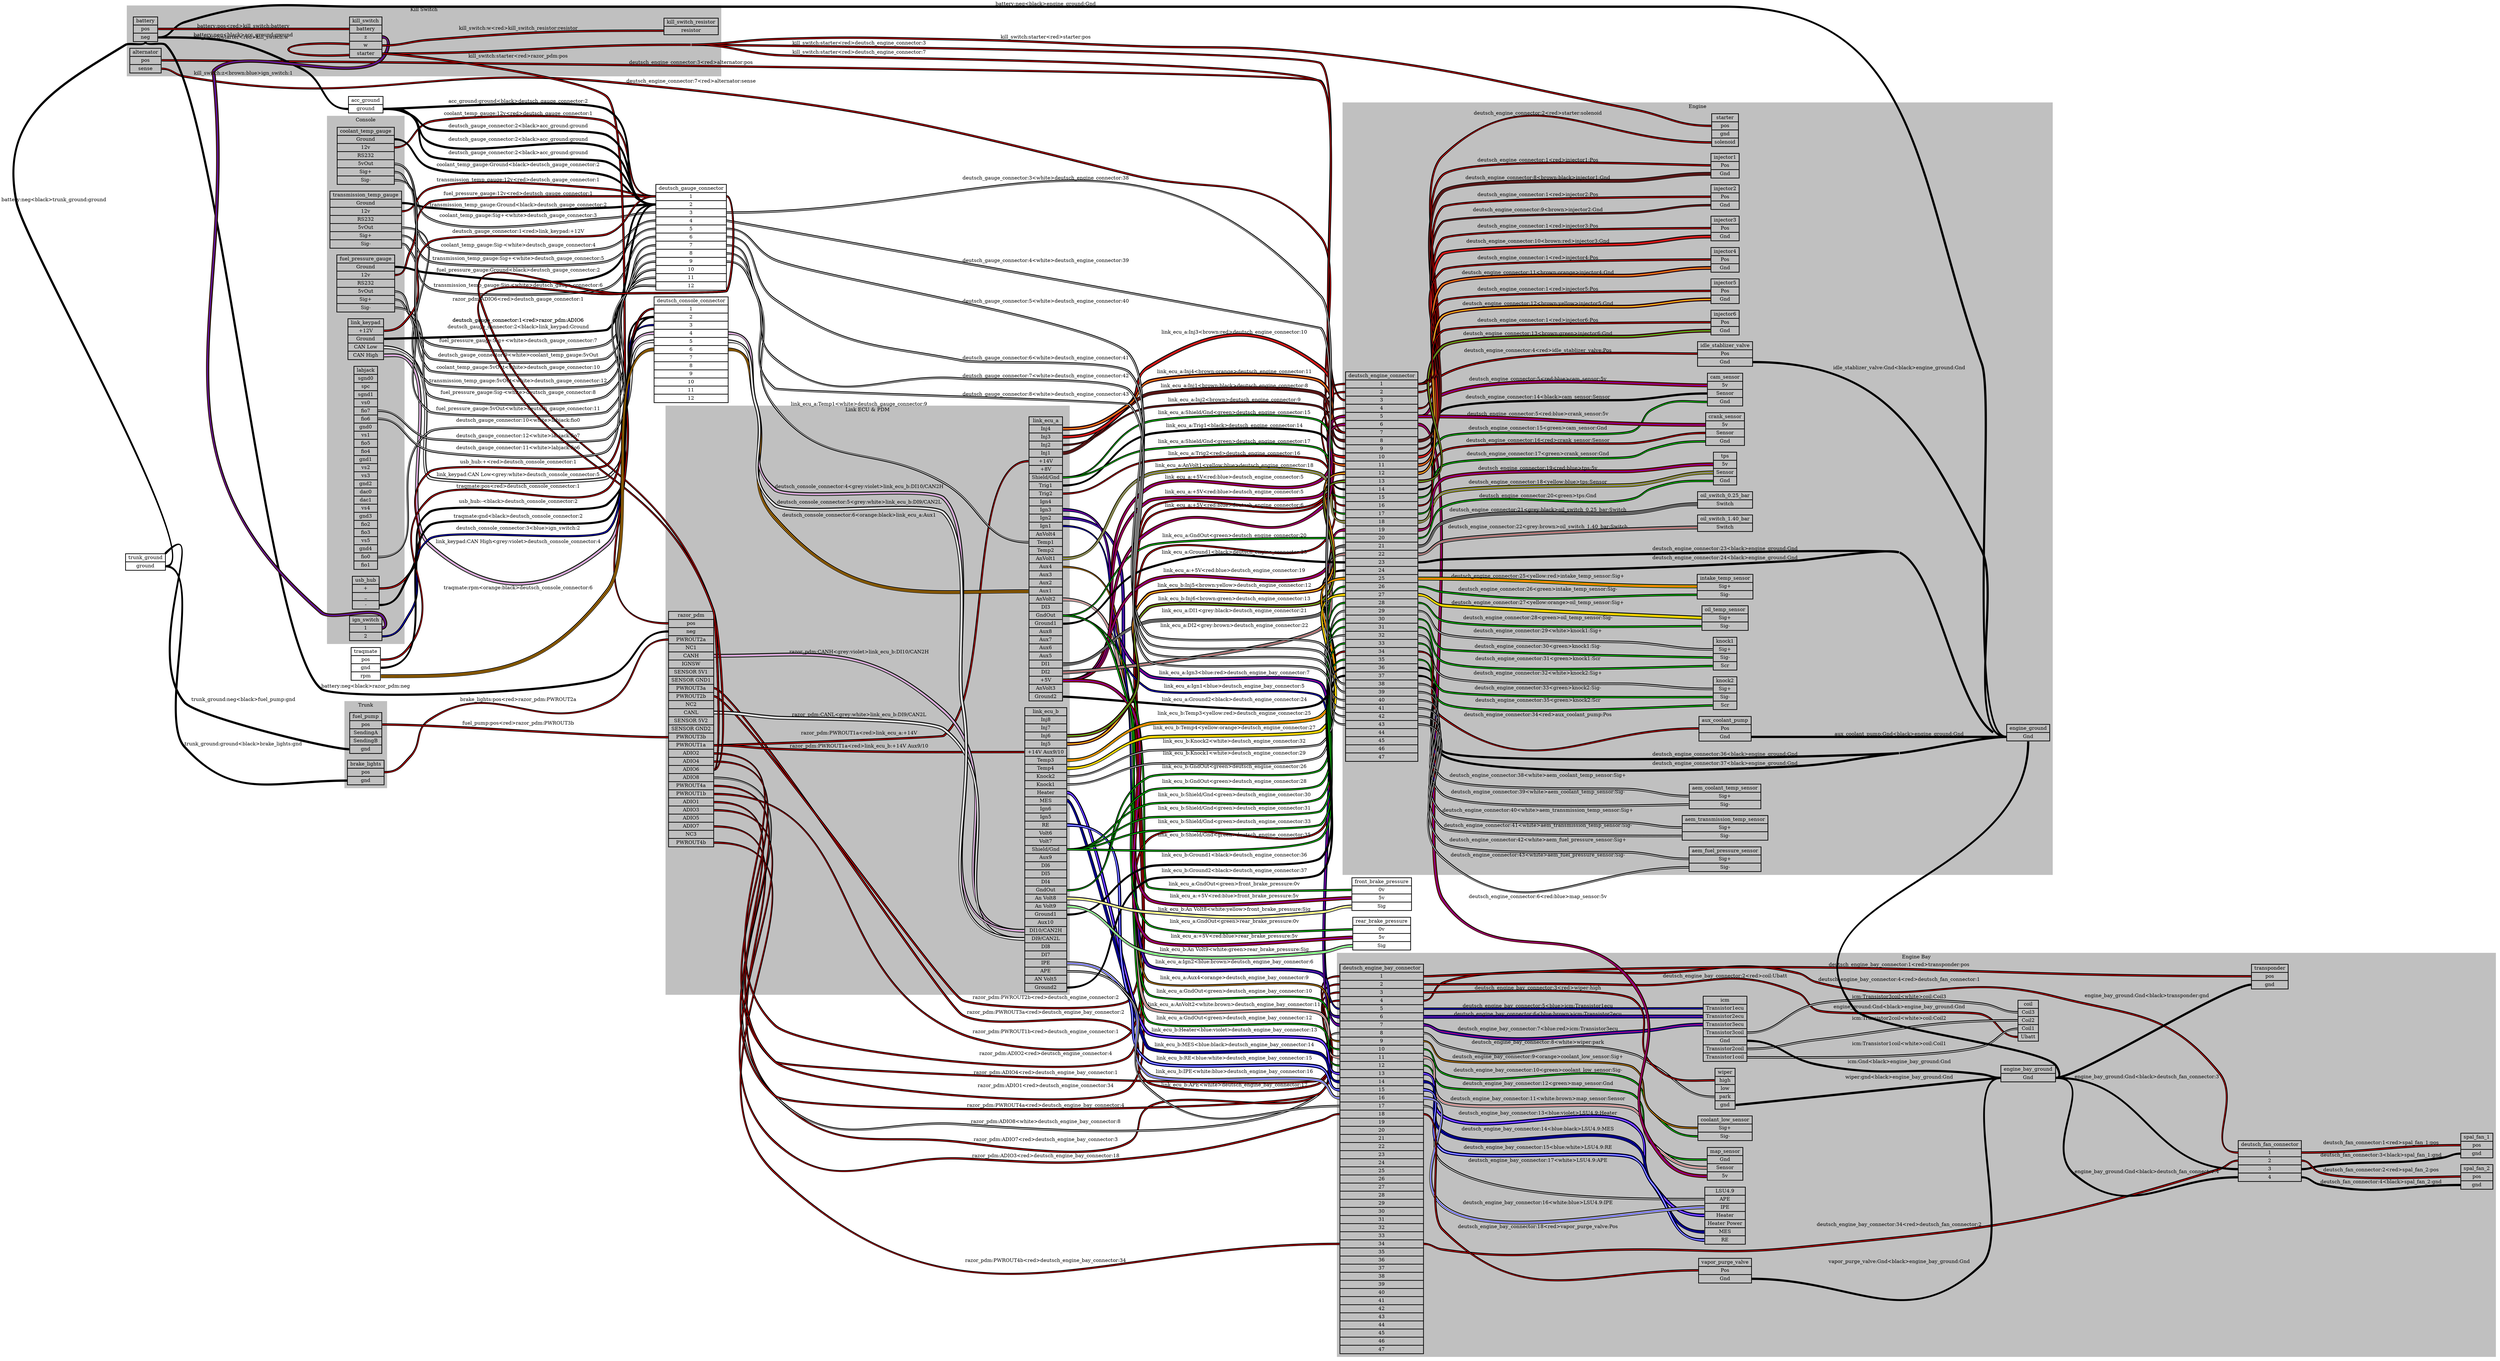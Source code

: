 graph "" {
	graph [bb="0,0,6732,4107.7",
		concentrate=true,
		rankdir=LR,
		ranksep=1.5
	];
	node [label="\N"];
	subgraph cluster_Console {
		graph [bb="575.5,2260,794.5,3748",
			color=grey,
			label=Console,
			lheight=0.21,
			lp="685,3736.5",
			lwidth=0.79,
			style=filled
		];
		ign_switch	[height=0.97222,
			label="ign_switch | <1> 1 | <2> 2 ",
			pos="685,2303",
			rects="639,2314.5,731,2337.5 639,2291.5,731,2314.5 639,2268.5,731,2291.5",
			shape=record,
			style=bold,
			width=1.2778];
		link_keypad	[height=1.6111,
			label="link_keypad | <+12V> +12V | <Ground> Ground | <CAN Low> CAN Low | <CAN High> CAN High ",
			pos="685,3119",
			rects="634.5,3153.5,735.5,3176.5 634.5,3130.5,735.5,3153.5 634.5,3107.5,735.5,3130.5 634.5,3084.5,735.5,3107.5 634.5,3061.5,735.5,3084.5",
			shape=record,
			style=bold,
			width=1.4028];
		labjack	[height=8,
			label="labjack | <sgnd0> sgnd0 | < spc>  spc | < sgnd1>  sgnd1 | < vs0>  vs0 | <fio7> fio7 | < fio6>  fio6 | < gnd0>  gnd0 | < vs1>  vs1 | <\
fio5> fio5 | < fio4>  fio4 | < gnd1>  gnd1 | < vs2>  vs2 | <vs3> vs3 | < gnd2>  gnd2 | < dac0>  dac0 | < dac1>  dac1 | <vs4> vs4 | < \
gnd3>  gnd3 | < fio2>  fio2 | < fio3>  fio3 | <vs5> vs5 | < gnd4>  gnd4 | < fio0>  fio0 | < fio1>  fio1 ",
			pos="685,2755",
			rects="651.5,3019.5,718.5,3042.5 651.5,2996.5,718.5,3019.5 651.5,2973.5,718.5,2996.5 651.5,2950.5,718.5,2973.5 651.5,2927.5,718.5,2950.5 \
651.5,2904.5,718.5,2927.5 651.5,2881.5,718.5,2904.5 651.5,2858.5,718.5,2881.5 651.5,2835.5,718.5,2858.5 651.5,2812.5,718.5,2835.5 \
651.5,2789.5,718.5,2812.5 651.5,2766.5,718.5,2789.5 651.5,2743.5,718.5,2766.5 651.5,2720.5,718.5,2743.5 651.5,2697.5,718.5,2720.5 \
651.5,2674.5,718.5,2697.5 651.5,2651.5,718.5,2674.5 651.5,2628.5,718.5,2651.5 651.5,2605.5,718.5,2628.5 651.5,2582.5,718.5,2605.5 \
651.5,2559.5,718.5,2582.5 651.5,2536.5,718.5,2559.5 651.5,2513.5,718.5,2536.5 651.5,2490.5,718.5,2513.5 651.5,2467.5,718.5,2490.5",
			shape=record,
			style=bold,
			width=0.93056];
		usb_hub	[height=1.2917,
			label="usb_hub | <+> + | <_> _ | <-> - ",
			pos="685,2402",
			rects="647,2425,723,2448 647,2402,723,2425 647,2379,723,2402 647,2356,723,2379",
			shape=record,
			style=bold,
			width=1.0556];
		coolant_temp_gauge	[height=2.25,
			label="coolant_temp_gauge | <Ground> Ground | <12v> 12v | <RS232> RS232 | <5vOut> 5vOut | <Sig+> Sig+ | <Sig-> Sig- ",
			pos="685,3456",
			rects="604,3513.5,766,3536.5 604,3490.5,766,3513.5 604,3467.5,766,3490.5 604,3444.5,766,3467.5 604,3421.5,766,3444.5 604,3398.5,766,3421.5 \
604,3375.5,766,3398.5",
			shape=record,
			style=bold,
			width=2.25];
		transmission_temp_gauge	[height=2.25,
			label="transmission_temp_gauge | <Ground> Ground | <12v> 12v | <RS232> RS232 | <5vOut> 5vOut | <Sig+> Sig+ | <Sig-> Sig- ",
			pos="685,3636",
			rects="583.5,3693.5,786.5,3716.5 583.5,3670.5,786.5,3693.5 583.5,3647.5,786.5,3670.5 583.5,3624.5,786.5,3647.5 583.5,3601.5,786.5,3624.5 \
583.5,3578.5,786.5,3601.5 583.5,3555.5,786.5,3578.5",
			shape=record,
			style=bold,
			width=2.8194];
		fuel_pressure_gauge	[height=2.25,
			label="fuel_pressure_gauge | <Ground> Ground | <12v> 12v | <RS232> RS232 | <5vOut> 5vOut | <Sig+> Sig+ | <Sig-> Sig- ",
			pos="685,3276",
			rects="603,3333.5,767,3356.5 603,3310.5,767,3333.5 603,3287.5,767,3310.5 603,3264.5,767,3287.5 603,3241.5,767,3264.5 603,3218.5,767,3241.5 \
603,3195.5,767,3218.5",
			shape=record,
			style=bold,
			width=2.2778];
	}
	subgraph "cluster_Engine Bay" {
		graph [bb="3439,8,6724,1153",
			color=grey,
			label="Engine Bay",
			lheight=0.21,
			lp="5081.5,1141.5",
			lwidth=1.14,
			style=filled
		];
		deutsch_engine_bay_connector	[height=15.347,
			label="deutsch_engine_bay_connector | <1> 1 | <2> 2 | <3> 3 | <4> 4 | <5> 5 | <6> 6 | <7> 7 | <8> 8 | <9> 9 | <10> 10 | <11> 11 | <12> \
12 | <13> 13 | <14> 14 | <15> 15 | <16> 16 | <17> 17 | <18> 18 | <19> 19 | <20> 20 | <21> 21 | <22> 22 | <23> 23 | <24> 24 | <25> \
25 | <26> 26 | <27> 27 | <28> 28 | <29> 29 | <30> 30 | <31> 31 | <32> 32 | <33> 33 | <34> 34 | <35> 35 | <36> 36 | <37> 37 | <38> \
38 | <39> 39 | <40> 40 | <41> 41 | <42> 42 | <43> 43 | <44> 44 | <45> 45 | <46> 46 | <47> 47 ",
			pos="3565.5,569",
			rects="3447,1098,3684,1121 3447,1075,3684,1098 3447,1052,3684,1075 3447,1029,3684,1052 3447,1006,3684,1029 3447,983,3684,1006 3447,960,\
3684,983 3447,937,3684,960 3447,914,3684,937 3447,891,3684,914 3447,868,3684,891 3447,845,3684,868 3447,822,3684,845 3447,799,3684,\
822 3447,776,3684,799 3447,753,3684,776 3447,730,3684,753 3447,707,3684,730 3447,684,3684,707 3447,661,3684,684 3447,638,3684,661 \
3447,615,3684,638 3447,592,3684,615 3447,569,3684,592 3447,546,3684,569 3447,523,3684,546 3447,500,3684,523 3447,477,3684,500 3447,\
454,3684,477 3447,431,3684,454 3447,408,3684,431 3447,385,3684,408 3447,362,3684,385 3447,339,3684,362 3447,316,3684,339 3447,293,\
3684,316 3447,270,3684,293 3447,247,3684,270 3447,224,3684,247 3447,201,3684,224 3447,178,3684,201 3447,155,3684,178 3447,132,3684,\
155 3447,109,3684,132 3447,86,3684,109 3447,63,3684,86 3447,40,3684,63 3447,17,3684,40",
			shape=record,
			style=bold,
			width=3.2917];
		deutsch_fan_connector	[height=1.6111,
			label="deutsch_fan_connector | <1> 1 | <2> 2 | <3> 3 | <4> 4 ",
			pos="6083.5,856",
			rects="5994,890.5,6173,913.5 5994,867.5,6173,890.5 5994,844.5,6173,867.5 5994,821.5,6173,844.5 5994,798.5,6173,821.5",
			shape=record,
			style=bold,
			width=2.4861];
		deutsch_engine_bay_connector:34 -- deutsch_fan_connector:2	[color="black:red:black",
			label="deutsch_engine_bay_connector:34<red>deutsch_fan_connector:2",
			labeltooltip="deutsch_engine_bay_connector:34<red>deutsch_fan_connector:2",
			lp="5033,267.5",
			penwidth=2.5,
			pos="3684,327 3722.6,327 3703.6,276.51 3738,259 4137,55.918 4297.4,222.86 4745,234 4977.2,239.78 5049.2,179.32 5267,260 5622,391.48 5676.3,\
510.44 5940,782 5968.4,811.21 5953.3,856 5994,856"];
		deutsch_engine_bay_connector:4 -- deutsch_fan_connector:1	[color="black:red:black",
			label="deutsch_engine_bay_connector:4<red>deutsch_fan_connector:1",
			labeltooltip="deutsch_engine_bay_connector:4<red>deutsch_fan_connector:1",
			lp="5033,1076.5",
			penwidth=2.5,
			pos="3684,1018 3712.6,1018 3710.7,1044.4 3738,1053 3990.4,1132.5 4068.4,1069.3 4333,1074 4516.1,1077.2 4562.1,1083.1 4745,1074 4785.8,\
1072 5435.7,1007.7 5476,1001 5709.3,962.05 5757.5,879 5994,879"];
		map_sensor	[height=1.2917,
			label="map_sensor | <Gnd> Gnd | <Sensor> Sensor | <5v> 5v ",
			pos="4539,558",
			rects="4488.5,581,4589.5,604 4488.5,558,4589.5,581 4488.5,535,4589.5,558 4488.5,512,4589.5,535",
			shape=record,
			style=bold,
			width=1.4028];
		deutsch_engine_bay_connector:12 -- map_sensor:Gnd	[color="black:green:black",
			label="deutsch_engine_bay_connector:12<green>map_sensor:Gnd",
			labeltooltip="deutsch_engine_bay_connector:12<green>map_sensor:Gnd",
			lp="4008.5,710.5",
			penwidth=2.5,
			pos="3684,834 3747,834 3686.4,739.14 3738,703 3787.3,668.48 4225.2,706.91 4279,680 4312.9,663.05 4301.3,634.82 4333,614 4392.5,574.89 \
4415.8,570 4487,570"];
		deutsch_engine_bay_connector:11 -- map_sensor:Sensor	[color="black:white:brown:white:black",
			label="deutsch_engine_bay_connector:11<white:brown>map_sensor:Sensor",
			labeltooltip="deutsch_engine_bay_connector:11<white:brown>map_sensor:Sensor",
			lp="4008.5,668.5",
			penwidth=2.5,
			pos="3684,857 3774.4,857 3667.1,717.07 3738,661 3785.2,623.67 4220.7,655.9 4279,641 4305,634.35 4308.7,625.42 4333,614 4400.7,582.15 \
4412.2,546 4487,546"];
		"LSU4.9"	[height=2.25,
			label="LSU4.9 | <APE> APE | <IPE> IPE | <Heater> Heater | <Heater Power> Heater Power | <MES> MES | <RE> RE ",
			pos="4539,412",
			rects="4481.5,469.5,4596.5,492.5 4481.5,446.5,4596.5,469.5 4481.5,423.5,4596.5,446.5 4481.5,400.5,4596.5,423.5 4481.5,377.5,4596.5,400.5 \
4481.5,354.5,4596.5,377.5 4481.5,331.5,4596.5,354.5",
			shape=record,
			style=bold,
			width=1.5972];
		deutsch_engine_bay_connector:17 -- "LSU4.9":APE	[color="black:white:black",
			label="deutsch_engine_bay_connector:17<white>LSU4.9:APE",
			labeltooltip="deutsch_engine_bay_connector:17<white>LSU4.9:APE",
			lp="4008.5,551.5",
			penwidth=2.5,
			pos="3684,719 3765.4,719 3674.5,594.89 3738,544 3785.1,506.3 4219.3,509.72 4279,501 4369.4,487.8 4388.6,458 4480,458"];
		deutsch_engine_bay_connector:13 -- "LSU4.9":Heater	[color="black:blue:violet:blue:black",
			label="deutsch_engine_bay_connector:13<blue:violet>LSU4.9:Heater",
			labeltooltip="deutsch_engine_bay_connector:13<blue:violet>LSU4.9:Heater",
			lp="4008.5,629.5",
			penwidth=2.5,
			pos="3684,811 3771.4,811 3669.3,676.01 3738,622 3785.3,584.8 4227.8,631.53 4279,600 4321,574.14 4298.9,538.69 4333,503 4386.1,447.42 \
4403.2,412 4480,412"];
		deutsch_engine_bay_connector:14 -- "LSU4.9":MES	[color="black:blue:black:blue:black",
			label="deutsch_engine_bay_connector:14<blue:black>LSU4.9:MES",
			labeltooltip="deutsch_engine_bay_connector:14<blue:black>LSU4.9:MES",
			lp="4008.5,489.5",
			penwidth=2.5,
			pos="3684,788 3822.1,788 3636.3,575.45 3738,482 3826.9,400.32 4160.8,457.7 4279,433 4371.2,413.74 4385.8,366 4480,366"];
		deutsch_engine_bay_connector:15 -- "LSU4.9":RE	[color="black:blue:white:blue:black",
			label="deutsch_engine_bay_connector:15<blue:white>LSU4.9:RE",
			labeltooltip="deutsch_engine_bay_connector:15<blue:white>LSU4.9:RE",
			lp="4008.5,421.5",
			penwidth=2.5,
			pos="3684,765 3762.9,765 3680.6,468.18 3738,414 3798.2,357.14 4397.2,343 4480,343"];
		deutsch_engine_bay_connector:16 -- "LSU4.9":IPE	[color="black:white:blue:white:black",
			label="deutsch_engine_bay_connector:16<white:blue>LSU4.9:IPE",
			labeltooltip="deutsch_engine_bay_connector:16<white:blue>LSU4.9:IPE",
			lp="4008.5,588.5",
			penwidth=2.5,
			pos="3684,742 3759.5,742 3677.6,626.31 3738,581 3786.1,544.88 4224.1,583.65 4279,559 4310.5,544.83 4304.8,523.05 4333,503 4391.7,461.27 \
4408,435 4480,435"];
		coolant_low_sensor	[height=0.97222,
			label="coolant_low_sensor | <Sig+> Sig+ | <Sig-> Sig- ",
			pos="4539,658",
			rects="4462,669.5,4616,692.5 4462,646.5,4616,669.5 4462,623.5,4616,646.5",
			shape=record,
			style=bold,
			width=2.1389];
		deutsch_engine_bay_connector:10 -- coolant_low_sensor:"Sig-"	[color="black:green:black",
			label="deutsch_engine_bay_connector:10<green>coolant_low_sensor:Sig-",
			labeltooltip="deutsch_engine_bay_connector:10<green>coolant_low_sensor:Sig-",
			lp="4008.5,748.5",
			penwidth=2.5,
			pos="3684,880 3750.3,880 3684.1,779.58 3738,741 3786.9,705.97 4220.5,732.02 4279,718 4365.5,697.28 4372.1,635 4461,635"];
		deutsch_engine_bay_connector:9 -- coolant_low_sensor:"Sig+"	[color="black:orange:black",
			label="deutsch_engine_bay_connector:9<orange>coolant_low_sensor:Sig+",
			labeltooltip="deutsch_engine_bay_connector:9<orange>coolant_low_sensor:Sig+",
			lp="4008.5,786.5",
			penwidth=2.5,
			pos="3684,903 3744.1,903 3688.4,813 3738,779 3787.6,744.96 4223.9,780.2 4279,756 4310.1,742.35 4304.2,719.98 4333,702 4384,670.14 4400.8,\
658 4461,658"];
		vapor_purge_valve	[height=0.97222,
			label="vapor_purge_valve | <Pos> Pos | <Gnd> Gnd ",
			pos="4539,278",
			rects="4464,289.5,4614,312.5 4464,266.5,4614,289.5 4464,243.5,4614,266.5",
			shape=record,
			style=bold,
			width=2.0833];
		deutsch_engine_bay_connector:18 -- vapor_purge_valve:Pos	[color="black:red:black",
			label="deutsch_engine_bay_connector:18<red>vapor_purge_valve:Pos",
			labeltooltip="deutsch_engine_bay_connector:18<red>vapor_purge_valve:Pos",
			lp="4008.5,337.5",
			penwidth=2.5,
			pos="3684,696 3766.2,696 3677.7,385.92 3738,330 3856.4,220.14 4301.5,278 4463,278"];
		transponder	[height=0.97222,
			label="transponder | <pos> pos | <gnd> gnd ",
			pos="6083.5,1087",
			rects="6031.5,1098.5,6135.5,1121.5 6031.5,1075.5,6135.5,1098.5 6031.5,1052.5,6135.5,1075.5",
			shape=record,
			style=bold,
			width=1.4444];
		deutsch_engine_bay_connector:1 -- transponder:pos	[color="black:red:black",
			label="deutsch_engine_bay_connector:1<red>transponder:pos",
			labeltooltip="deutsch_engine_bay_connector:1<red>transponder:pos",
			lp="5033,1094.5",
			penwidth=2.5,
			pos="3684,1087 4726.9,1087 4987.6,1087 6030.5,1087"];
		icm	[height=2.5694,
			label="icm | <Transistor1ecu> Transistor1ecu | <Transistor2ecu> Transistor2ecu | <Transistor3ecu> Transistor3ecu | <Transistor3coil> Transistor3coil | <\
Gnd> Gnd | <Transistor2coil> Transistor2coil | <Transistor1coil> Transistor1coil ",
			pos="4539,938",
			rects="4477,1007,4601,1030 4477,984,4601,1007 4477,961,4601,984 4477,938,4601,961 4477,915,4601,938 4477,892,4601,915 4477,869,4601,892 \
4477,846,4601,869",
			shape=record,
			style=bold,
			width=1.7222];
		deutsch_engine_bay_connector:7 -- icm:Transistor3ecu	[color="black:blue:red:blue:black",
			label="deutsch_engine_bay_connector:7<blue:red>icm:Transistor3ecu",
			labeltooltip="deutsch_engine_bay_connector:7<blue:red>icm:Transistor3ecu",
			lp="4008.5,937.5",
			penwidth=2.5,
			pos="3684,949 3709.4,949 3712.9,934.28 3738,930 3975,889.52 4038.9,917.84 4279,930 4366.9,934.45 4388,950 4476,950"];
		deutsch_engine_bay_connector:5 -- icm:Transistor1ecu	[color="black:blue:black",
			label="deutsch_engine_bay_connector:5<blue>icm:Transistor1ecu",
			labeltooltip="deutsch_engine_bay_connector:5<blue>icm:Transistor1ecu",
			lp="4008.5,1041.5",
			penwidth=2.5,
			pos="3684,995 3710.6,995 3712,1015.1 3738,1021 3855.2,1047.7 4159,1028.6 4279,1021 4367.1,1015.4 4387.7,996 4476,996"];
		deutsch_engine_bay_connector:6 -- icm:Transistor2ecu	[color="black:blue:brown:blue:black",
			label="deutsch_engine_bay_connector:6<blue:brown>icm:Transistor2ecu",
			labeltooltip="deutsch_engine_bay_connector:6<blue:brown>icm:Transistor2ecu",
			lp="4008.5,971.5",
			penwidth=2.5,
			pos="3684,972 3708.3,972 3713.8,965.78 3738,964 3977.8,946.33 4038.6,958.51 4279,964 4366.6,966 4388.4,973 4476,973"];
		coil	[height=1.6111,
			label="coil | <Coil3> Coil3 | <Coil2> Coil2 | <Coil1> Coil1 | <Ubatt> Ubatt ",
			pos="5398.5,934",
			rects="5369.5,968.5,5427.5,991.5 5369.5,945.5,5427.5,968.5 5369.5,922.5,5427.5,945.5 5369.5,899.5,5427.5,922.5 5369.5,876.5,5427.5,899.5",
			shape=record,
			style=bold,
			width=0.80556];
		deutsch_engine_bay_connector:2 -- coil:Ubatt	[color="black:red:black",
			label="deutsch_engine_bay_connector:2<red>coil:Ubatt",
			labeltooltip="deutsch_engine_bay_connector:2<red>coil:Ubatt",
			lp="4539,1062.5",
			penwidth=2.5,
			pos="3684,1064 3772,1064 5188.5,1051.8 5267,1012 5330.5,979.8 5297.3,888 5368.5,888"];
		wiper	[height=1.6111,
			label="wiper | <high> high | <low> low | <park> park | <gnd> gnd ",
			pos="4539,769",
			rects="4510.5,803.5,4567.5,826.5 4510.5,780.5,4567.5,803.5 4510.5,757.5,4567.5,780.5 4510.5,734.5,4567.5,757.5 4510.5,711.5,4567.5,734.5",
			shape=record,
			style=bold,
			width=0.79167];
		deutsch_engine_bay_connector:8 -- wiper:park	[color="black:white:black",
			label="deutsch_engine_bay_connector:8<white>wiper:park",
			labeltooltip="deutsch_engine_bay_connector:8<white>wiper:park",
			lp="4008.5,899.5",
			penwidth=2.5,
			pos="3684,926 3712.4,926 3711.6,902.27 3738,892 3965.8,803.51 4039.2,840.74 4279,794 4381.5,774.02 4404.6,746 4509,746"];
		deutsch_engine_bay_connector:3 -- wiper:high	[color="black:red:black",
			label="deutsch_engine_bay_connector:3<red>wiper:high",
			labeltooltip="deutsch_engine_bay_connector:3<red>wiper:high",
			lp="4008.5,1013.5",
			penwidth=2.5,
			pos="3684,1041 3712.6,1041 3710.8,1014.7 3738,1006 3795.3,987.72 4230.4,1018.4 4279,983 4334.9,942.27 4281.6,883.31 4333,837 4393,782.95 \
4428.3,792 4509,792"];
		spal_fan_1	[height=0.97222,
			label="spal_fan_1 | <pos> pos | <gnd> gnd ",
			pos="6670.5,901",
			rects="6625,912.5,6716,935.5 6625,889.5,6716,912.5 6625,866.5,6716,889.5",
			shape=record,
			style=bold,
			width=1.2639];
		deutsch_fan_connector:3 -- spal_fan_1:gnd	[color="black:black:black",
			label="deutsch_fan_connector:3<black>spal_fan_1:gnd",
			labeltooltip="deutsch_fan_connector:3<black>spal_fan_1:gnd",
			lp="6399,872.5",
			penwidth=2.5,
			pos="6173,833 6197.3,833 6202.8,839.19 6227,842 6379.2,859.73 6419.5,841.87 6571,865 6595.4,868.73 6600.3,878 6625,878"];
		deutsch_fan_connector:1 -- spal_fan_1:pos	[color="black:red:black",
			label="deutsch_fan_connector:1<red>spal_fan_1:pos",
			labeltooltip="deutsch_fan_connector:1<red>spal_fan_1:pos",
			lp="6399,906.5",
			penwidth=2.5,
			pos="6173,879 6273.6,879 6524.4,901 6625,901"];
		spal_fan_2	[height=0.97222,
			label="spal_fan_2 | <pos> pos | <gnd> gnd ",
			pos="6670.5,812",
			rects="6625,823.5,6716,846.5 6625,800.5,6716,823.5 6625,777.5,6716,800.5",
			shape=record,
			style=bold,
			width=1.2639];
		deutsch_fan_connector:4 -- spal_fan_2:gnd	[color="black:black:black",
			label="deutsch_fan_connector:4<black>spal_fan_2:gnd",
			labeltooltip="deutsch_fan_connector:4<black>spal_fan_2:gnd",
			lp="6399,796.5",
			penwidth=2.5,
			pos="6173,810 6198.8,810 6201.7,793.75 6227,789 6400.9,756.38 6448.1,789 6625,789"];
		deutsch_fan_connector:2 -- spal_fan_2:pos	[color="black:red:black",
			label="deutsch_fan_connector:2<red>spal_fan_2:pos",
			labeltooltip="deutsch_fan_connector:2<red>spal_fan_2:pos",
			lp="6399,834.5",
			penwidth=2.5,
			pos="6173,856 6200.2,856 6200.7,834.14 6227,827 6312.4,803.8 6536.5,812 6625,812"];
		engine_bay_ground	[height=0.65278,
			label="engine_bay_ground | <Gnd> Gnd ",
			pos="5398.5,834",
			rects="5321,834,5476,857 5321,811,5476,834",
			shape=record,
			style=bold,
			width=2.1528];
		vapor_purge_valve:Gnd -- engine_bay_ground:Gnd	[color="black:black:black",
			label="vapor_purge_valve:Gnd<black>engine_bay_ground:Gnd",
			labeltooltip="vapor_purge_valve:Gnd<black>engine_bay_ground:Gnd",
			lp="5033,704.5",
			penwidth=2.5,
			pos="4615,255 4793.1,255 4921,267.19 5267,697 5305,744.14 5260.5,822 5321,822"];
		icm:Transistor2coil -- coil:Coil2	[color="black:white:black",
			label="icm:Transistor2coil<white>coil:Coil2",
			labeltooltip="icm:Transistor2coil<white>coil:Coil2",
			lp="5033,926.5",
			penwidth=2.5,
			pos="4602,880 4611.3,880 5257.8,918.05 5267,919 5312.4,923.67 5322.9,934 5368.5,934"];
		icm:Transistor1coil -- coil:Coil1	[color="black:white:black",
			label="icm:Transistor1coil<white>coil:Coil1",
			labeltooltip="icm:Transistor1coil<white>coil:Coil1",
			lp="5033,879.5",
			penwidth=2.5,
			pos="4602,857 4749.8,857 5122,843.4 5267,872 5314.4,881.35 5320.2,911 5368.5,911"];
		icm:Transistor3coil -- coil:Coil3	[color="black:white:black",
			label="icm:Transistor3coil<white>coil:Coil3",
			labeltooltip="icm:Transistor3coil<white>coil:Coil3",
			lp="5033,963.5",
			penwidth=2.5,
			pos="4602,926 4689.6,926 4711.4,930.45 4799,934 5052.1,944.25 5115.2,957 5368.5,957"];
		icm:Gnd -- engine_bay_ground:Gnd	[color="black:black:black",
			label="icm:Gnd<black>engine_bay_ground:Gnd",
			labeltooltip="icm:Gnd<black>engine_bay_ground:Gnd",
			lp="5033,841.5",
			penwidth=2.5,
			pos="4602,903 4694.8,903 4707.7,850.6 4799,834 5027.3,792.47 5088.9,822 5321,822"];
		wiper:gnd -- engine_bay_ground:Gnd	[color="black:black:black",
			label="wiper:gnd<black>engine_bay_ground:Gnd",
			labeltooltip="wiper:gnd<black>engine_bay_ground:Gnd",
			lp="5033,794.5",
			penwidth=2.5,
			pos="4569,723 4880.5,723 4972.6,685.09 5267,787 5294,796.36 5292.4,822 5321,822"];
		engine_bay_ground:Gnd -- deutsch_fan_connector:3	[color="black:black:black",
			label="engine_bay_ground:Gnd<black>deutsch_fan_connector:3",
			labeltooltip="engine_bay_ground:Gnd<black>deutsch_fan_connector:3",
			lp="5735,839.5",
			penwidth=2.5,
			pos="5476,822 5706.3,822 5763.7,833 5994,833"];
		engine_bay_ground:Gnd -- deutsch_fan_connector:4	[color="black:black:black",
			label="engine_bay_ground:Gnd<black>deutsch_fan_connector:4",
			labeltooltip="engine_bay_ground:Gnd<black>deutsch_fan_connector:4",
			lp="5735,810.5",
			penwidth=2.5,
			pos="5476,822 5501.4,822 5504.9,807.28 5530,803 5709.6,772.32 5758.2,791.26 5940,803 5964.2,804.56 5969.8,810 5994,810"];
		engine_bay_ground:Gnd -- transponder:gnd	[color="black:black:black",
			label="engine_bay_ground:Gnd<black>transponder:gnd",
			labeltooltip="engine_bay_ground:Gnd<black>transponder:gnd",
			lp="5735,1064.5",
			penwidth=2.5,
			pos="5476,822 5503.2,822 5505.4,839.21 5530,851 5747.9,955.63 5788.7,1064 6030.5,1064"];
	}
	subgraph cluster_Engine {
		graph [bb="3455,1411,5467.5,3577",
			color=grey,
			label=Engine,
			lheight=0.21,
			lp="4461.2,3565.5",
			lwidth=0.71,
			style=filled
		];
		deutsch_engine_connector	[height=15.347,
			label="deutsch_engine_connector | <1> 1 | <2> 2 | <3> 3 | <4> 4 | <5> 5 | <6> 6 | <7> 7 | <8> 8 | <9> 9 | <10> 10 | <11> 11 | <12> 12 | <\
13> 13 | <14> 14 | <15> 15 | <16> 16 | <17> 17 | <18> 18 | <19> 19 | <20> 20 | <21> 21 | <22> 22 | <23> 23 | <24> 24 | <25> 25 | <\
26> 26 | <27> 27 | <28> 28 | <29> 29 | <30> 30 | <31> 31 | <32> 32 | <33> 33 | <34> 34 | <35> 35 | <36> 36 | <37> 37 | <38> 38 | <\
39> 39 | <40> 40 | <41> 41 | <42> 42 | <43> 43 | <44> 44 | <45> 45 | <46> 46 | <47> 47 ",
			pos="3565.5,2282",
			rects="3463,2811,3668,2834 3463,2788,3668,2811 3463,2765,3668,2788 3463,2742,3668,2765 3463,2719,3668,2742 3463,2696,3668,2719 3463,2673,\
3668,2696 3463,2650,3668,2673 3463,2627,3668,2650 3463,2604,3668,2627 3463,2581,3668,2604 3463,2558,3668,2581 3463,2535,3668,2558 \
3463,2512,3668,2535 3463,2489,3668,2512 3463,2466,3668,2489 3463,2443,3668,2466 3463,2420,3668,2443 3463,2397,3668,2420 3463,2374,\
3668,2397 3463,2351,3668,2374 3463,2328,3668,2351 3463,2305,3668,2328 3463,2282,3668,2305 3463,2259,3668,2282 3463,2236,3668,2259 \
3463,2213,3668,2236 3463,2190,3668,2213 3463,2167,3668,2190 3463,2144,3668,2167 3463,2121,3668,2144 3463,2098,3668,2121 3463,2075,\
3668,2098 3463,2052,3668,2075 3463,2029,3668,2052 3463,2006,3668,2029 3463,1983,3668,2006 3463,1960,3668,1983 3463,1937,3668,1960 \
3463,1914,3668,1937 3463,1891,3668,1914 3463,1868,3668,1891 3463,1845,3668,1868 3463,1822,3668,1845 3463,1799,3668,1822 3463,1776,\
3668,1799 3463,1753,3668,1776 3463,1730,3668,1753",
			shape=record,
			style=bold,
			width=2.8472];
		starter	[height=1.2917,
			label="starter | <pos> pos | <gnd> gnd | <solenoid> solenoid ",
			pos="4539,3499",
			rects="4501,3522,4577,3545 4501,3499,4577,3522 4501,3476,4577,3499 4501,3453,4577,3476",
			shape=record,
			style=bold,
			width=1.0556];
		deutsch_engine_connector:2 -- starter:solenoid	[color="black:red:black",
			label="deutsch_engine_connector:2<red>starter:solenoid",
			labeltooltip="deutsch_engine_connector:2<red>starter:solenoid",
			lp="4008.5,3271.5",
			penwidth=2.5,
			pos="3669.5,2777 3773.7,2777 3660.6,3171.2 3738,3241 3782.7,3281.3 4231.5,3227.1 4279,3264 4344.9,3315.3 4269.1,3390.2 4333,3444 4390.2,\
3492.1 4425.2,3464 4500,3464"];
		engine_ground	[height=0.65278,
			label="engine_ground | <Gnd> Gnd ",
			pos="5398.5,1761",
			rects="5337.5,1761,5459.5,1784 5337.5,1738,5459.5,1761",
			shape=record,
			style=bold,
			width=1.6944];
		deutsch_engine_connector:37 -- engine_ground:Gnd	[color="black:black:black",
			label="deutsch_engine_connector:37<black>engine_ground:Gnd",
			labeltooltip="deutsch_engine_connector:37<black>engine_ground:Gnd",
			lp="4539,1713.5",
			penwidth=2.5,
			pos="3669.5,1971 3773.6,1971 3656,1811.1 3738,1747 3794,1703.2 4999.6,1695.2 5032,1701"];
		deutsch_engine_connector:23 -- engine_ground:Gnd	[color="black:black:black",
			label="deutsch_engine_connector:23<black>engine_ground:Gnd",
			labeltooltip="deutsch_engine_connector:23<black>engine_ground:Gnd",
			lp="4539,2322.5",
			penwidth=2.5,
			pos="3669.5,2294 3743.2,2294 4259.3,2306.9 4333,2308 4352.4,2308.3 5014.9,2323.2 5032,2314"];
		deutsch_engine_connector:24 -- engine_ground:Gnd	[color="black:black:black",
			label="deutsch_engine_connector:24<black>engine_ground:Gnd",
			labeltooltip="deutsch_engine_connector:24<black>engine_ground:Gnd",
			lp="4539,2296.5",
			penwidth=2.5,
			pos="5034,2314 5091.5,2284 5235.9,1840.6 5315.1,1761.1;3669.5,2270 4147.6,2270 4267.6,2264 4745,2289 4777,2290.7 5003.6,2328.8 5032,2314"];
		deutsch_engine_connector:36 -- engine_ground:Gnd	[color="black:black:black",
			label="deutsch_engine_connector:36<black>engine_ground:Gnd",
			labeltooltip="deutsch_engine_connector:36<black>engine_ground:Gnd",
			lp="4539,1740.5",
			penwidth=2.5,
			pos="3669.5,1994 3763.9,1994 3663.1,1850.5 3738,1793 3826.9,1724.7 4633.2,1733.5 4745,1725 4872.6,1715.4 4906,1678.7 5032,1701"];
		tps	[height=1.2917,
			label="tps | <5v> 5v | <Sensor> Sensor | <Gnd> Gnd ",
			pos="4539,2550",
			rects="4506,2573,4572,2596 4506,2550,4572,2573 4506,2527,4572,2550 4506,2504,4572,2527",
			shape=record,
			style=bold,
			width=0.91667];
		deutsch_engine_connector:20 -- tps:Gnd	[color="black:green:black",
			label="deutsch_engine_connector:20<green>tps:Gnd",
			labeltooltip="deutsch_engine_connector:20<green>tps:Gnd",
			lp="4008.5,2410.5",
			penwidth=2.5,
			pos="3669.5,2363 3700.9,2363 3707,2375.5 3738,2380 3797.6,2388.6 4227.4,2372 4279,2403 4319.6,2427.4 4293.3,2469.1 4333,2495 4397.5,2537 \
4428,2515 4505,2515"];
		deutsch_engine_connector:18 -- tps:Sensor	[color="black:yellow:blue:yellow:black",
			label="deutsch_engine_connector:18<yellow:blue>tps:Sensor",
			labeltooltip="deutsch_engine_connector:18<yellow:blue>tps:Sensor",
			lp="4008.5,2448.5",
			penwidth=2.5,
			pos="3669.5,2409 3700.2,2409 3707.4,2415.3 3738,2418 3797.9,2423.2 4223.9,2416.8 4279,2441 4310.1,2454.7 4303.5,2478.3 4333,2495 4401.6,\
2533.8 4426.2,2538 4505,2538"];
		deutsch_engine_connector:19 -- tps:"5v"	[color="black:red:blue:red:black",
			label="deutsch_engine_connector:19<red:blue>tps:5v",
			labeltooltip="deutsch_engine_connector:19<red:blue>tps:5v",
			lp="4008.5,2486.5",
			penwidth=2.5,
			pos="3669.5,2386 3713,2386 3698.2,2438.3 3738,2456 3847.9,2505 4161,2455.4 4279,2479 4383.9,2500 4398,2562 4505,2562"];
		cam_sensor	[height=1.2917,
			label="cam_sensor | <5v> 5v | <Sensor> Sensor | <Gnd> Gnd ",
			pos="4539,2772",
			rects="4489,2795,4589,2818 4489,2772,4589,2795 4489,2749,4589,2772 4489,2726,4589,2749",
			shape=record,
			style=bold,
			width=1.3889];
		deutsch_engine_connector:15 -- cam_sensor:Gnd	[color="black:green:black",
			label="deutsch_engine_connector:15<green>cam_sensor:Gnd",
			labeltooltip="deutsch_engine_connector:15<green>cam_sensor:Gnd",
			lp="4008.5,2600.5",
			penwidth=2.5,
			pos="3669.5,2478 3720.5,2478 3692.9,2546.2 3738,2570 3791.2,2598.1 4229.4,2559 4279,2593 4328.6,2627 4284.9,2680.9 4333,2717 4388.5,2758.7 \
4418.5,2737 4488,2737"];
		deutsch_engine_connector:14 -- cam_sensor:Sensor	[color="black:black:black",
			label="deutsch_engine_connector:14<black>cam_sensor:Sensor",
			labeltooltip="deutsch_engine_connector:14<black>cam_sensor:Sensor",
			lp="4008.5,2638.5",
			penwidth=2.5,
			pos="3669.5,2501 3726,2501 3689.1,2579.8 3738,2608 3842.3,2668 4175,2570.6 4279,2631 4318,2653.7 4296.8,2690 4333,2717 4390.3,2759.7 \
4416.5,2760 4488,2760"];
		deutsch_engine_connector:5 -- cam_sensor:"5v"	[color="black:red:blue:red:black",
			label="deutsch_engine_connector:5<red:blue>cam_sensor:5v",
			labeltooltip="deutsch_engine_connector:5<red:blue>cam_sensor:5v",
			lp="4008.5,2787.5",
			penwidth=2.5,
			pos="3669.5,2708 3707.7,2708 3702,2747.2 3738,2760 3777.3,2773.9 4446.3,2784 4488,2784"];
		crank_sensor	[height=1.2917,
			label="crank_sensor | <5v> 5v | <Sensor> Sensor | <Gnd> Gnd ",
			pos="4539,2661",
			rects="4484,2684,4594,2707 4484,2661,4594,2684 4484,2638,4594,2661 4484,2615,4594,2638",
			shape=record,
			style=bold,
			width=1.5278];
		deutsch_engine_connector:17 -- crank_sensor:Gnd	[color="black:green:black",
			label="deutsch_engine_connector:17<green>crank_sensor:Gnd",
			labeltooltip="deutsch_engine_connector:17<green>crank_sensor:Gnd",
			lp="4008.5,2524.5",
			penwidth=2.5,
			pos="3669.5,2432 3710.6,2432 3700,2478.4 3738,2494 3793.7,2516.8 4227.2,2486.4 4279,2517 4318.8,2540.5 4294.3,2580.7 4333,2606 4389.3,\
2642.8 4415.7,2626 4483,2626"];
		deutsch_engine_connector:16 -- crank_sensor:Sensor	[color="black:red:black",
			label="deutsch_engine_connector:16<red>crank_sensor:Sensor",
			labeltooltip="deutsch_engine_connector:16<red>crank_sensor:Sensor",
			lp="4008.5,2562.5",
			penwidth=2.5,
			pos="3669.5,2455 3715.3,2455 3696.6,2512.4 3738,2532 3846.7,2583.6 4168.2,2508.2 4279,2555 4309.4,2567.8 4304.3,2589.7 4333,2606 4393.3,\
2640.3 4413.6,2649 4483,2649"];
		deutsch_engine_connector:5 -- crank_sensor:"5v"	[color="black:red:blue:red:black",
			label="deutsch_engine_connector:5<red:blue>crank_sensor:5v",
			labeltooltip="deutsch_engine_connector:5<red:blue>crank_sensor:5v",
			lp="4008.5,2713.5",
			penwidth=2.5,
			pos="3669.5,2708 3737.3,2708 4211.3,2687.2 4279,2684 4369.7,2679.8 4392.2,2673 4483,2673"];
		knock1	[height=1.2917,
			label="knock1 | <Sig+> Sig+ | <Sig-> Sig- | <Scr> Scr ",
			pos="4539,2030",
			rects="4505.5,2053,4572.5,2076 4505.5,2030,4572.5,2053 4505.5,2007,4572.5,2030 4505.5,1984,4572.5,2007",
			shape=record,
			style=bold,
			width=0.93056];
		deutsch_engine_connector:31 -- knock1:Scr	[color="black:green:black",
			label="deutsch_engine_connector:31<green>knock1:Scr",
			labeltooltip="deutsch_engine_connector:31<green>knock1:Scr",
			lp="4008.5,2020.5",
			penwidth=2.5,
			pos="3669.5,2109 3721.9,2109 3691.7,2037.5 3738,2013 3813.2,1973.1 4418.9,1995 4504,1995"];
		deutsch_engine_connector:29 -- knock1:"Sig+"	[color="black:white:black",
			label="deutsch_engine_connector:29<white>knock1:Sig+",
			labeltooltip="deutsch_engine_connector:29<white>knock1:Sig+",
			lp="4008.5,2094.5",
			penwidth=2.5,
			pos="3669.5,2155 3712.4,2155 3698.6,2104.1 3738,2087 3793.2,2063.1 4219,2071.4 4279,2067 4379.3,2059.6 4403.4,2042 4504,2042"];
		deutsch_engine_connector:30 -- knock1:"Sig-"	[color="black:green:black",
			label="deutsch_engine_connector:30<green>knock1:Sig-",
			labeltooltip="deutsch_engine_connector:30<green>knock1:Sig-",
			lp="4008.5,2055.5",
			penwidth=2.5,
			pos="3669.5,2132 3717.7,2132 3694.9,2069.5 3738,2048 3791.9,2021.2 4218.9,2030.4 4279,2028 4379,2023.9 4403.9,2018 4504,2018"];
		knock2	[height=1.2917,
			label="knock2 | <Sig+> Sig+ | <Sig-> Sig- | <Scr> Scr ",
			pos="4539,1919",
			rects="4505.5,1942,4572.5,1965 4505.5,1919,4572.5,1942 4505.5,1896,4572.5,1919 4505.5,1873,4572.5,1896",
			shape=record,
			style=bold,
			width=0.93056];
		deutsch_engine_connector:35 -- knock2:Scr	[color="black:green:black",
			label="deutsch_engine_connector:35<green>knock2:Scr",
			labeltooltip="deutsch_engine_connector:35<green>knock2:Scr",
			lp="4008.5,1897.5",
			penwidth=2.5,
			pos="3669.5,2017 3733.6,2017 3683.1,1923.1 3738,1890 3810.9,1846.1 4418.9,1884 4504,1884"];
		deutsch_engine_connector:32 -- knock2:"Sig+"	[color="black:white:black",
			label="deutsch_engine_connector:32<white>knock2:Sig+",
			labeltooltip="deutsch_engine_connector:32<white>knock2:Sig+",
			lp="4008.5,1977.5",
			penwidth=2.5,
			pos="3669.5,2086 3729.4,2086 3686.7,2000.8 3738,1970 3789.6,1939 4218.9,1949.3 4279,1946 4379.1,1940.4 4403.8,1931 4504,1931"];
		deutsch_engine_connector:33 -- knock2:"Sig-"	[color="black:green:black",
			label="deutsch_engine_connector:33<green>knock2:Sig-",
			labeltooltip="deutsch_engine_connector:33<green>knock2:Sig-",
			lp="4008.5,1934.5",
			penwidth=2.5,
			pos="3669.5,2063 3737.2,2063 3680.8,1963.2 3738,1927 3774,1904.2 4461.4,1907 4504,1907"];
		intake_temp_sensor	[height=0.97222,
			label="intake_temp_sensor | <Sig+> Sig+ | <Sig-> Sig- ",
			pos="4539,2218",
			rects="4460,2229.5,4618,2252.5 4460,2206.5,4618,2229.5 4460,2183.5,4618,2206.5",
			shape=record,
			style=bold,
			width=2.1944];
		deutsch_engine_connector:26 -- intake_temp_sensor:"Sig-"	[color="black:green:black",
			label="deutsch_engine_connector:26<green>intake_temp_sensor:Sig-",
			labeltooltip="deutsch_engine_connector:26<green>intake_temp_sensor:Sig-",
			lp="4008.5,2213.5",
			penwidth=2.5,
			pos="3669.5,2224 3701,2224 3706.8,2210.3 3738,2206 4055.5,2162.5 4138.5,2195 4459,2195"];
		deutsch_engine_connector:25 -- intake_temp_sensor:"Sig+"	[color="black:yellow:red:yellow:black",
			label="deutsch_engine_connector:25<yellow:red>intake_temp_sensor:Sig+",
			labeltooltip="deutsch_engine_connector:25<yellow:red>intake_temp_sensor:Sig+",
			lp="4008.5,2252.5",
			penwidth=2.5,
			pos="3669.5,2247 3845.1,2247 4283.4,2218 4459,2218"];
		oil_temp_sensor	[height=0.97222,
			label="oil_temp_sensor | <Sig+> Sig+ | <Sig-> Sig- ",
			pos="4539,2130",
			rects="4473.5,2141.5,4604.5,2164.5 4473.5,2118.5,4604.5,2141.5 4473.5,2095.5,4604.5,2118.5",
			shape=record,
			style=bold,
			width=1.8194];
		deutsch_engine_connector:28 -- oil_temp_sensor:"Sig-"	[color="black:green:black",
			label="deutsch_engine_connector:28<green>oil_temp_sensor:Sig-",
			labeltooltip="deutsch_engine_connector:28<green>oil_temp_sensor:Sig-",
			lp="4008.5,2135.5",
			penwidth=2.5,
			pos="3669.5,2178 3707.2,2178 3702.3,2140.2 3738,2128 3815.2,2101.6 4390.4,2107 4472,2107"];
		deutsch_engine_connector:27 -- oil_temp_sensor:"Sig+"	[color="black:yellow:orange:yellow:black",
			label="deutsch_engine_connector:27<yellow:orange>oil_temp_sensor:Sig+",
			labeltooltip="deutsch_engine_connector:27<yellow:orange>oil_temp_sensor:Sig+",
			lp="4008.5,2171.5",
			penwidth=2.5,
			pos="3669.5,2201 3704.1,2201 3704.6,2173.1 3738,2164 3854,2132.3 4158.9,2149.4 4279,2143 4364.9,2138.4 4386,2130 4472,2130"];
		"oil_switch_0.25_bar"	[height=0.65278,
			label="oil_switch_0.25_bar | <Switch> Switch ",
			pos="4539,2462",
			rects="4461,2462,4617,2485 4461,2439,4617,2462",
			shape=record,
			style=bold,
			width=2.1667];
		deutsch_engine_connector:21 -- "oil_switch_0.25_bar":Switch	[color="black:grey:black:grey:black",
			label="deutsch_engine_connector:21<grey:black>oil_switch_0.25_bar:Switch",
			labeltooltip="deutsch_engine_connector:21<grey:black>oil_switch_0.25_bar:Switch",
			lp="4008.5,2372.5",
			penwidth=2.5,
			pos="3669.5,2340 3678,2340 4271.4,2361.2 4279,2365 4312.7,2381.6 4300.3,2411.4 4333,2430 4382.7,2458.2 4402.9,2450 4460,2450"];
		"oil_switch_1.40_bar"	[height=0.65278,
			label="oil_switch_1.40_bar | <Switch> Switch ",
			pos="4539,2397",
			rects="4461,2397,4617,2420 4461,2374,4617,2397",
			shape=record,
			style=bold,
			width=2.1667];
		deutsch_engine_connector:22 -- "oil_switch_1.40_bar":Switch	[color="black:grey:brown:grey:black",
			label="deutsch_engine_connector:22<grey:brown>oil_switch_1.40_bar:Switch",
			labeltooltip="deutsch_engine_connector:22<grey:brown>oil_switch_1.40_bar:Switch",
			lp="4008.5,2334.5",
			penwidth=2.5,
			pos="3669.5,2317 3805,2317 4148.7,2290.1 4279,2327 4305.8,2334.6 4307,2349 4333,2359 4386.7,2379.8 4402.4,2385 4460,2385"];
		idle_stablizer_valve	[height=0.97222,
			label="idle_stablizer_valve | <Pos> Pos | <Gnd> Gnd ",
			pos="4539,3400",
			rects="4461,3411.5,4617,3434.5 4461,3388.5,4617,3411.5 4461,3365.5,4617,3388.5",
			shape=record,
			style=bold,
			width=2.1667];
		deutsch_engine_connector:4 -- idle_stablizer_valve:Pos	[color="black:red:black",
			label="deutsch_engine_connector:4<red>idle_stablizer_valve:Pos",
			labeltooltip="deutsch_engine_connector:4<red>idle_stablizer_valve:Pos",
			lp="4008.5,3184.5",
			penwidth=2.5,
			pos="3669.5,2731 3764.1,2731 3667.4,3088 3738,3151 3782.9,3191.1 4231.6,3140 4279,3177 4344.5,3228.1 4275.4,3296.1 4333,3356 4374.4,3399.1 \
4400.3,3400 4460,3400"];
		aux_coolant_pump	[height=0.97222,
			label="aux_coolant_pump | <Pos> Pos | <Gnd> Gnd ",
			pos="4539,1820",
			rects="4465,1831.5,4613,1854.5 4465,1808.5,4613,1831.5 4465,1785.5,4613,1808.5",
			shape=record,
			style=bold,
			width=2.0556];
		deutsch_engine_connector:34 -- aux_coolant_pump:Pos	[color="black:red:black",
			label="deutsch_engine_connector:34<red>aux_coolant_pump:Pos",
			labeltooltip="deutsch_engine_connector:34<red>aux_coolant_pump:Pos",
			lp="4008.5,1856.5",
			penwidth=2.5,
			pos="3669.5,2040 3759.7,2040 3665.3,1902.4 3738,1849 3868.2,1753.5 4302.5,1820 4464,1820"];
		aem_coolant_temp_sensor	[height=0.97222,
			label="aem_coolant_temp_sensor | <Sig+> Sig+ | <Sig-> Sig- ",
			pos="4539,1630",
			rects="4437.5,1641.5,4640.5,1664.5 4437.5,1618.5,4640.5,1641.5 4437.5,1595.5,4640.5,1618.5",
			shape=record,
			style=bold,
			width=2.8194];
		deutsch_engine_connector:39 -- aem_coolant_temp_sensor:"Sig-"	[color="black:white:black",
			label="deutsch_engine_connector:39<white>aem_coolant_temp_sensor:Sig-",
			labeltooltip="deutsch_engine_connector:39<white>aem_coolant_temp_sensor:Sig-",
			lp="4008.5,1641.5",
			penwidth=2.5,
			pos="3669.5,1925 3802.4,1925 3635.5,1718.5 3738,1634 3797.9,1584.6 4358.4,1607 4436,1607"];
		deutsch_engine_connector:38 -- aem_coolant_temp_sensor:"Sig+"	[color="black:white:black",
			label="deutsch_engine_connector:38<white>aem_coolant_temp_sensor:Sig+",
			labeltooltip="deutsch_engine_connector:38<white>aem_coolant_temp_sensor:Sig+",
			lp="4008.5,1688.5",
			penwidth=2.5,
			pos="3669.5,1948 3792,1948 3643.5,1758.9 3738,1681 3784.5,1642.7 4219,1654.4 4279,1649 4349,1642.7 4365.7,1630 4436,1630"];
		aem_transmission_temp_sensor	[height=0.97222,
			label="aem_transmission_temp_sensor | <Sig+> Sig+ | <Sig-> Sig- ",
			pos="4539,1542",
			rects="4417.5,1553.5,4660.5,1576.5 4417.5,1530.5,4660.5,1553.5 4417.5,1507.5,4660.5,1530.5",
			shape=record,
			style=bold,
			width=3.375];
		deutsch_engine_connector:41 -- aem_transmission_temp_sensor:"Sig-"	[color="black:white:black",
			label="deutsch_engine_connector:41<white>aem_transmission_temp_sensor:Sig-",
			labeltooltip="deutsch_engine_connector:41<white>aem_transmission_temp_sensor:Sig-",
			lp="4008.5,1542.5",
			penwidth=2.5,
			pos="3669.5,1879 3825.4,1879 3618.7,1635.3 3738,1535 3795.7,1486.5 4340.6,1519 4416,1519"];
		deutsch_engine_connector:40 -- aem_transmission_temp_sensor:"Sig+"	[color="black:white:black",
			label="deutsch_engine_connector:40<white>aem_transmission_temp_sensor:Sig+",
			labeltooltip="deutsch_engine_connector:40<white>aem_transmission_temp_sensor:Sig+",
			lp="4008.5,1589.5",
			penwidth=2.5,
			pos="3669.5,1902 3814.9,1902 3627.6,1676.7 3738,1582 3738.4,1581.6 4415.4,1542 4416,1542"];
		aem_fuel_pressure_sensor	[height=0.97222,
			label="aem_fuel_pressure_sensor | <Sig+> Sig+ | <Sig-> Sig- ",
			pos="4539,1454",
			rects="4437,1465.5,4641,1488.5 4437,1442.5,4641,1465.5 4437,1419.5,4641,1442.5",
			shape=record,
			style=bold,
			width=2.8333];
		deutsch_engine_connector:43 -- aem_fuel_pressure_sensor:"Sig-"	[color="black:white:black",
			label="deutsch_engine_connector:43<white>aem_fuel_pressure_sensor:Sig-",
			labeltooltip="deutsch_engine_connector:43<white>aem_fuel_pressure_sensor:Sig-",
			lp="4008.5,1453.5",
			penwidth=2.5,
			pos="3669.5,1833 3844.2,1833 3605.4,1559.7 3738,1446 3973.6,1244.1 4125.7,1431 4436,1431"];
		deutsch_engine_connector:42 -- aem_fuel_pressure_sensor:"Sig+"	[color="black:white:black",
			label="deutsch_engine_connector:42<white>aem_fuel_pressure_sensor:Sig+",
			labeltooltip="deutsch_engine_connector:42<white>aem_fuel_pressure_sensor:Sig+",
			lp="4008.5,1496.5",
			penwidth=2.5,
			pos="3669.5,1856 3835.4,1856 3613.1,1598.2 3738,1489 3741.7,1485.8 4431.1,1454 4436,1454"];
		injector1	[height=0.97222,
			label="injector1 | <Pos> Pos | <Gnd> Gnd ",
			pos="4539,3312",
			rects="4499,3323.5,4579,3346.5 4499,3300.5,4579,3323.5 4499,3277.5,4579,3300.5",
			shape=record,
			style=bold,
			width=1.1111];
		deutsch_engine_connector:8 -- injector1:Gnd	[color="black:brown:black:brown:black",
			label="deutsch_engine_connector:8<brown:black>injector1:Gnd",
			labeltooltip="deutsch_engine_connector:8<brown:black>injector1:Gnd",
			lp="4008.5,3014.5",
			penwidth=2.5,
			pos="3669.5,2639 3825,2639 3620.1,2880.7 3738,2982 3783.6,3021.2 4233.2,2967.9 4279,3007 4369.1,3083.9 4246.1,3187.5 4333,3268 4387.3,\
3318.2 4424.1,3289 4498,3289"];
		deutsch_engine_connector:1 -- injector1:Pos	[color="black:red:black",
			label="deutsch_engine_connector:1<red>injector1:Pos",
			labeltooltip="deutsch_engine_connector:1<red>injector1:Pos",
			lp="4008.5,3398.5",
			penwidth=2.5,
			pos="3669.5,2800 3777.9,2800 3657.5,3210.4 3738,3283 3989,3509.4 4160,3312 4498,3312"];
		injector2	[height=0.97222,
			label="injector2 | <Pos> Pos | <Gnd> Gnd ",
			pos="4539,3224",
			rects="4499,3235.5,4579,3258.5 4499,3212.5,4579,3235.5 4499,3189.5,4579,3212.5",
			shape=record,
			style=bold,
			width=1.1111];
		deutsch_engine_connector:9 -- injector2:Gnd	[color="black:brown:black",
			label="deutsch_engine_connector:9<brown>injector2:Gnd",
			labeltooltip="deutsch_engine_connector:9<brown>injector2:Gnd",
			lp="4008.5,2938.5",
			penwidth=2.5,
			pos="3669.5,2616 3804.5,2616 3633.8,2826.1 3738,2912 3784.4,2950.3 4232.8,2892.4 4279,2931 4365.9,3003.6 4249.5,3103.5 4333,3180 4387.5,\
3230 4424.1,3201 4498,3201"];
		deutsch_engine_connector:1 -- injector2:Pos	[color="black:red:black",
			label="deutsch_engine_connector:1<red>injector2:Pos",
			labeltooltip="deutsch_engine_connector:1<red>injector2:Pos",
			lp="4008.5,3229.5",
			penwidth=2.5,
			pos="3669.5,2800 3848.1,2800 3603.5,3078.5 3738,3196 3769.8,3223.8 4455.7,3224 4498,3224"];
		injector3	[height=0.97222,
			label="injector3 | <Pos> Pos | <Gnd> Gnd ",
			pos="4539,3048",
			rects="4499,3059.5,4579,3082.5 4499,3036.5,4579,3059.5 4499,3013.5,4579,3036.5",
			shape=record,
			style=bold,
			width=1.1111];
		deutsch_engine_connector:10 -- injector3:Gnd	[color="black:brown:red:brown:black",
			label="deutsch_engine_connector:10<brown:red>injector3:Gnd",
			labeltooltip="deutsch_engine_connector:10<brown:red>injector3:Gnd",
			lp="4008.5,2824.5",
			penwidth=2.5,
			pos="3669.5,2593 3765.6,2593 3661,2740.5 3738,2798 3786.2,2834 4231.6,2780 4279,2817 4347.2,2870.2 4267.3,2947.7 4333,3004 4389.2,3052.1 \
4424.1,3025 4498,3025"];
		deutsch_engine_connector:1 -- injector3:Pos	[color="black:red:black",
			label="deutsch_engine_connector:1<red>injector3:Pos",
			labeltooltip="deutsch_engine_connector:1<red>injector3:Pos",
			lp="4008.5,3063.5",
			penwidth=2.5,
			pos="3669.5,2800 3774.5,2800 3654.6,2962.3 3738,3026 3805.1,3077.3 4413.5,3048 4498,3048"];
		injector4	[height=0.97222,
			label="injector4 | <Pos> Pos | <Gnd> Gnd ",
			pos="4539,3136",
			rects="4499,3147.5,4579,3170.5 4499,3124.5,4579,3147.5 4499,3101.5,4579,3124.5",
			shape=record,
			style=bold,
			width=1.1111];
		deutsch_engine_connector:11 -- injector4:Gnd	[color="black:brown:orange:brown:black",
			label="deutsch_engine_connector:11<brown:orange>injector4:Gnd",
			labeltooltip="deutsch_engine_connector:11<brown:orange>injector4:Gnd",
			lp="4008.5,2904.5",
			penwidth=2.5,
			pos="3669.5,2570 3808,2570 3631.7,2785.2 3738,2874 3784.2,2912.6 4231.9,2859.6 4279,2897 4349.4,2953 4265,3033.1 4333,3092 4388.9,3140.4 \
4424.1,3113 4498,3113"];
		deutsch_engine_connector:1 -- injector4:Pos	[color="black:red:black",
			label="deutsch_engine_connector:1<red>injector4:Pos",
			labeltooltip="deutsch_engine_connector:1<red>injector4:Pos",
			lp="4008.5,3139.5",
			penwidth=2.5,
			pos="3669.5,2800 3795.5,2800 3641.9,2993.5 3738,3075 3802.6,3129.8 4413.3,3136 4498,3136"];
		injector5	[height=0.97222,
			label="injector5 | <Pos> Pos | <Gnd> Gnd ",
			pos="4539,2960",
			rects="4499,2971.5,4579,2994.5 4499,2948.5,4579,2971.5 4499,2925.5,4579,2948.5",
			shape=record,
			style=bold,
			width=1.1111];
		deutsch_engine_connector:12 -- injector5:Gnd	[color="black:brown:yellow:brown:black",
			label="deutsch_engine_connector:12<brown:yellow>injector5:Gnd",
			labeltooltip="deutsch_engine_connector:12<brown:yellow>injector5:Gnd",
			lp="4008.5,2748.5",
			penwidth=2.5,
			pos="3669.5,2547 3753,2547 3669.8,2673.7 3738,2722 3787.1,2756.8 4231.2,2704.4 4279,2741 4343.6,2790.5 4270.7,2863.6 4333,2916 4389.6,\
2963.6 4424.1,2937 4498,2937"];
		deutsch_engine_connector:1 -- injector5:Pos	[color="black:red:black",
			label="deutsch_engine_connector:1<red>injector5:Pos",
			labeltooltip="deutsch_engine_connector:1<red>injector5:Pos",
			lp="4008.5,2970.5",
			penwidth=2.5,
			pos="3669.5,2800 3742.8,2800 3676.6,2910 3738,2950 3773.4,2973.1 4455.8,2960 4498,2960"];
		injector6	[height=0.97222,
			label="injector6 | <Pos> Pos | <Gnd> Gnd ",
			pos="4539,2872",
			rects="4499,2883.5,4579,2906.5 4499,2860.5,4579,2883.5 4499,2837.5,4579,2860.5",
			shape=record,
			style=bold,
			width=1.1111];
		deutsch_engine_connector:13 -- injector6:Gnd	[color="black:brown:green:brown:black",
			label="deutsch_engine_connector:13<brown:green>injector6:Gnd",
			labeltooltip="deutsch_engine_connector:13<brown:green>injector6:Gnd",
			lp="4008.5,2672.5",
			penwidth=2.5,
			pos="3669.5,2524 3731.7,2524 3684.9,2613.6 3738,2646 3789.4,2677.3 4230.9,2628.9 4279,2665 4340.1,2710.8 4274.1,2779.5 4333,2828 4390.1,\
2875 4424.1,2849 4498,2849"];
		deutsch_engine_connector:1 -- injector6:Pos	[color="black:red:black",
			label="deutsch_engine_connector:1<red>injector6:Pos",
			labeltooltip="deutsch_engine_connector:1<red>injector6:Pos",
			lp="4008.5,2866.5",
			penwidth=2.5,
			pos="3669.5,2800 3703.9,2800 3704.8,2827.1 3738,2836 3854.2,2867.3 4158.8,2852.9 4279,2859 4376.4,2864 4400.5,2872 4498,2872"];
		idle_stablizer_valve:Gnd -- engine_ground:Gnd	[color="black:black:black",
			label="idle_stablizer_valve:Gnd<black>engine_ground:Gnd",
			labeltooltip="idle_stablizer_valve:Gnd<black>engine_ground:Gnd",
			lp="5033,3354.5",
			penwidth=2.5,
			pos="4618,3377 5169.6,3377 5107.2,2847 5267,2319 5304,2196.9 5208.9,1749 5336.5,1749"];
		aux_coolant_pump:Gnd -- engine_ground:Gnd	[color="black:black:black",
			label="aux_coolant_pump:Gnd<black>engine_ground:Gnd",
			labeltooltip="aux_coolant_pump:Gnd<black>engine_ground:Gnd",
			lp="5033,1797.5",
			penwidth=2.5,
			pos="4614,1797 4935.8,1797 5014.7,1749 5336.5,1749"];
	}
	subgraph "cluster_Link ECU & PDM" {
		graph [bb="1535.5,1241,2680.5,2910",
			color=grey,
			label="Link ECU & PDM",
			lheight=0.21,
			lp="2108,2898.5",
			lwidth=1.75,
			style=filled
		];
		razor_pdm	[height=9.2778,
			label="razor_pdm | <pos> pos | <neg> neg | <PWROUT2a> PWROUT2a | <NC1> NC1 | <CANH> CANH | <IGNSW> IGNSW | <SENSOR 5V1> SENSOR 5V1 | <SENSOR \
GND1> SENSOR GND1 | <PWROUT3a> PWROUT3a | <PWROUT2b> PWROUT2b | <NC2> NC2 | <CANL> CANL | <SENSOR 5V2> SENSOR 5V2 | <SENSOR GND2> \
SENSOR GND2 | <PWROUT3b> PWROUT3b | <PWROUT1a> PWROUT1a | <ADIO2> ADIO2 | <ADIO4> ADIO4 | <ADIO6> ADIO6 | <ADIO8> ADIO8 | <PWROUT4a> \
PWROUT4a | <PWROUT1b> PWROUT1b | <ADIO1> ADIO1 | <ADIO3> ADIO3 | <ADIO5> ADIO5 | <ADIO7> ADIO7 | <NC3> NC3 | <PWROUT4b> PWROUT4b ",
			pos="1607.5,1959",
			rects="1543.5,2269.5,1671.5,2292.5 1543.5,2246.5,1671.5,2269.5 1543.5,2223.5,1671.5,2246.5 1543.5,2200.5,1671.5,2223.5 1543.5,2177.5,1671.5,\
2200.5 1543.5,2154.5,1671.5,2177.5 1543.5,2131.5,1671.5,2154.5 1543.5,2108.5,1671.5,2131.5 1543.5,2085.5,1671.5,2108.5 1543.5,2062.5,\
1671.5,2085.5 1543.5,2039.5,1671.5,2062.5 1543.5,2016.5,1671.5,2039.5 1543.5,1993.5,1671.5,2016.5 1543.5,1970.5,1671.5,1993.5 1543.5,\
1947.5,1671.5,1970.5 1543.5,1924.5,1671.5,1947.5 1543.5,1901.5,1671.5,1924.5 1543.5,1878.5,1671.5,1901.5 1543.5,1855.5,1671.5,1878.5 \
1543.5,1832.5,1671.5,1855.5 1543.5,1809.5,1671.5,1832.5 1543.5,1786.5,1671.5,1809.5 1543.5,1763.5,1671.5,1786.5 1543.5,1740.5,1671.5,\
1763.5 1543.5,1717.5,1671.5,1740.5 1543.5,1694.5,1671.5,1717.5 1543.5,1671.5,1671.5,1694.5 1543.5,1648.5,1671.5,1671.5 1543.5,1625.5,\
1671.5,1648.5",
			shape=record,
			style=bold,
			width=1.7778];
		link_ecu_a	[height=11.194,
			label="link_ecu_a | <Inj4> Inj4 | <Inj3> Inj3 | <Inj2> Inj2 | <Inj1> Inj1 | <+14V> +14V | <+8V> +8V | <Shield/Gnd> Shield/Gnd | <Trig1> \
Trig1 | <Trig2> Trig2 | <Ign4> Ign4 | <Ign3> Ign3 | <Ign2> Ign2 | <Ign1> Ign1 | <AnVolt4> AnVolt4 | <Temp1> Temp1 | <Temp2> Temp2 | <\
AnVolt1> AnVolt1 | <Aux4> Aux4 | <Aux3> Aux3 | <Aux2> Aux2 | <Aux1> Aux1 | <AnVolt2> AnVolt2 | <DI3> DI3 | <GndOut> GndOut | <Ground1> \
Ground1 | <Aux8> Aux8 | <Aux7> Aux7 | <Aux6> Aux6 | <Aux5> Aux5 | <DI1> DI1 | <DI2> DI2 | <+5V> +5V | <AnVolt3> AnVolt3 | <Ground2> \
Ground2 ",
			pos="2613,2476",
			rects="2565.5,2855.5,2660.5,2878.5 2565.5,2832.5,2660.5,2855.5 2565.5,2809.5,2660.5,2832.5 2565.5,2786.5,2660.5,2809.5 2565.5,2763.5,2660.5,\
2786.5 2565.5,2740.5,2660.5,2763.5 2565.5,2717.5,2660.5,2740.5 2565.5,2694.5,2660.5,2717.5 2565.5,2671.5,2660.5,2694.5 2565.5,2648.5,\
2660.5,2671.5 2565.5,2625.5,2660.5,2648.5 2565.5,2602.5,2660.5,2625.5 2565.5,2579.5,2660.5,2602.5 2565.5,2556.5,2660.5,2579.5 2565.5,\
2533.5,2660.5,2556.5 2565.5,2510.5,2660.5,2533.5 2565.5,2487.5,2660.5,2510.5 2565.5,2464.5,2660.5,2487.5 2565.5,2441.5,2660.5,2464.5 \
2565.5,2418.5,2660.5,2441.5 2565.5,2395.5,2660.5,2418.5 2565.5,2372.5,2660.5,2395.5 2565.5,2349.5,2660.5,2372.5 2565.5,2326.5,2660.5,\
2349.5 2565.5,2303.5,2660.5,2326.5 2565.5,2280.5,2660.5,2303.5 2565.5,2257.5,2660.5,2280.5 2565.5,2234.5,2660.5,2257.5 2565.5,2211.5,\
2660.5,2234.5 2565.5,2188.5,2660.5,2211.5 2565.5,2165.5,2660.5,2188.5 2565.5,2142.5,2660.5,2165.5 2565.5,2119.5,2660.5,2142.5 2565.5,\
2096.5,2660.5,2119.5 2565.5,2073.5,2660.5,2096.5",
			shape=record,
			style=bold,
			width=1.3194];
		razor_pdm:PWROUT1a -- link_ecu_a:"+14V"	[color="black:red:black",
			label="razor_pdm:PWROUT1a<red>link_ecu_a:+14V",
			labeltooltip="razor_pdm:PWROUT1a<red>link_ecu_a:+14V",
			lp="2084,1968.5",
			penwidth=2.5,
			pos="1672.5,1913 1750,1913 1767.8,1931.4 1845,1939 1897.9,1944.2 2281,1928.4 2323,1961 2395.6,2017.4 2472.1,2752 2564,2752"];
		link_ecu_b	[height=11.194,
			label="link_ecu_b | <Inj8> Inj8 | <Inj7> Inj7 | <Inj6> Inj6 | <Inj5> Inj5 | <+14V Aux9/10> +14V Aux9/10 | <Temp3> Temp3 | <Temp4> Temp4 | <\
Knock2> Knock2 | <Knock1> Knock1 | <Heater> Heater | <MES> MES | <Ign6> Ign6 | <Ign5> Ign5 | <RE> RE | <Volt6> Volt6 | <Volt7> Volt7 | <\
Shield/Gnd> Shield/Gnd | <Aux9> Aux9 | <DI6> DI6 | <DI5> DI5 | <DI4> DI4 | <GndOut> GndOut | <An Volt8> An Volt8 | <An Volt9> An \
Volt9 | <Ground1> Ground1 | <Aux10> Aux10 | <DI10/CAN2H> DI10/CAN2H | <DI9/CAN2L> DI9/CAN2L | <DI8> DI8 | <DI7> DI7 | <IPE> IPE | <\
APE> APE | <AN Volt5> AN Volt5 | <Ground2> Ground2 ",
			pos="2613,1652",
			rects="2553.5,2031.5,2672.5,2054.5 2553.5,2008.5,2672.5,2031.5 2553.5,1985.5,2672.5,2008.5 2553.5,1962.5,2672.5,1985.5 2553.5,1939.5,2672.5,\
1962.5 2553.5,1916.5,2672.5,1939.5 2553.5,1893.5,2672.5,1916.5 2553.5,1870.5,2672.5,1893.5 2553.5,1847.5,2672.5,1870.5 2553.5,1824.5,\
2672.5,1847.5 2553.5,1801.5,2672.5,1824.5 2553.5,1778.5,2672.5,1801.5 2553.5,1755.5,2672.5,1778.5 2553.5,1732.5,2672.5,1755.5 2553.5,\
1709.5,2672.5,1732.5 2553.5,1686.5,2672.5,1709.5 2553.5,1663.5,2672.5,1686.5 2553.5,1640.5,2672.5,1663.5 2553.5,1617.5,2672.5,1640.5 \
2553.5,1594.5,2672.5,1617.5 2553.5,1571.5,2672.5,1594.5 2553.5,1548.5,2672.5,1571.5 2553.5,1525.5,2672.5,1548.5 2553.5,1502.5,2672.5,\
1525.5 2553.5,1479.5,2672.5,1502.5 2553.5,1456.5,2672.5,1479.5 2553.5,1433.5,2672.5,1456.5 2553.5,1410.5,2672.5,1433.5 2553.5,1387.5,\
2672.5,1410.5 2553.5,1364.5,2672.5,1387.5 2553.5,1341.5,2672.5,1364.5 2553.5,1318.5,2672.5,1341.5 2553.5,1295.5,2672.5,1318.5 2553.5,\
1272.5,2672.5,1295.5 2553.5,1249.5,2672.5,1272.5",
			shape=record,
			style=bold,
			width=1.6528];
		razor_pdm:PWROUT1a -- link_ecu_b:"+14V Aux9/10"	[color="black:red:black",
			label="razor_pdm:PWROUT1a<red>link_ecu_b:+14V Aux9/10",
			labeltooltip="razor_pdm:PWROUT1a<red>link_ecu_b:+14V Aux9/10",
			lp="2084,1931.5",
			penwidth=2.5,
			pos="1672.5,1913 1961.7,1913 2033.9,1919 2323,1924 2424.8,1925.7 2450.2,1928 2552,1928"];
		razor_pdm:CANH -- link_ecu_b:"DI10/CAN2H"	[color="black:grey:violet:grey:black",
			label="razor_pdm:CANH<grey:violet>link_ecu_b:DI10/CAN2H",
			labeltooltip="razor_pdm:CANH<grey:violet>link_ecu_b:DI10/CAN2H",
			lp="2084,2178.5",
			penwidth=2.5,
			pos="1672.5,2166 1968.6,2166 2098.8,2215.5 2323,2022 2539.1,1835.5 2266.6,1422 2552,1422"];
		razor_pdm:CANL -- link_ecu_b:"DI9/CAN2L"	[color="black:grey:white:grey:black",
			label="razor_pdm:CANL<grey:white>link_ecu_b:DI9/CAN2L",
			labeltooltip="razor_pdm:CANL<grey:white>link_ecu_b:DI9/CAN2L",
			lp="2084,2007.5",
			penwidth=2.5,
			pos="1672.5,2005 1690.6,2005 2308.3,1990.5 2323,1980 2549.4,1819.4 2274.4,1399 2552,1399"];
	}
	subgraph "cluster_Kill Switch" {
		graph [bb="8,3782,1692.5,3979",
			color=grey,
			label="Kill Switch",
			lheight=0.21,
			lp="850.25,3967.5",
			lwidth=1.08,
			style=filled
		];
		battery	[height=0.97222,
			label="battery | <pos> pos | <neg> neg ",
			pos="60.5,3825",
			rects="26,3836.5,95,3859.5 26,3813.5,95,3836.5 26,3790.5,95,3813.5",
			shape=record,
			style=bold,
			width=0.95833];
		kill_switch	[height=1.6111,
			label="kill_switch | <battery> battery | <z> z | <w> w | <starter> starter ",
			pos="685,3890",
			rects="639,3924.5,731,3947.5 639,3901.5,731,3924.5 639,3878.5,731,3901.5 639,3855.5,731,3878.5 639,3832.5,731,3855.5",
			shape=record,
			style=bold,
			width=1.2778];
		battery:pos -- kill_switch:battery	[color="black:red:black",
			label="battery:pos<red>kill_switch:battery",
			labeltooltip="battery:pos<red>kill_switch:battery",
			lp="338,3909.5",
			penwidth=2.5,
			pos="96.5,3825 340.32,3825 394.18,3913 638,3913"];
		kill_switch:starter -- kill_switch:w	[color="black:red:black",
			label="kill_switch:starter<red>kill_switch:w",
			labeltooltip="kill_switch:starter<red>kill_switch:w",
			lp="331.5,3890",
			penwidth=2.5,
			pos="638.77,3840 563.31,3835.7 466,3838.8 466,3855.5 466,3872.2 563.31,3875.3 638.77,3871"];
		kill_switch_resistor	[height=0.65278,
			label="kill_switch_resistor | <resistor> resistor ",
			pos="1607.5,3888",
			rects="1530.5,3888,1684.5,3911 1530.5,3865,1684.5,3888",
			shape=record,
			style=bold,
			width=2.1389];
		kill_switch:w -- kill_switch_resistor:resistor	[color="black:red:black",
			label="kill_switch:w<red>kill_switch_resistor:resistor",
			labeltooltip="kill_switch:w<red>kill_switch_resistor:resistor",
			lp="1117.5,3882.5",
			penwidth=2.5,
			pos="732,3867 1086.5,3867 1175,3876 1529.5,3876"];
		alternator	[height=0.97222,
			label="alternator | <pos> pos | <sense> sense ",
			pos="60.5,3913",
			rects="16,3924.5,105,3947.5 16,3901.5,105,3924.5 16,3878.5,105,3901.5",
			shape=record,
			style=bold,
			width=1.2361];
	}
	subgraph cluster_Trunk {
		graph [bb="625,1816,745,2059",
			color=grey,
			label=Trunk,
			lheight=0.21,
			lp="685,2047.5",
			lwidth=0.60,
			style=filled
		];
		brake_lights	[height=0.97222,
			label="brake_lights | <pos> pos | <gnd> gnd ",
			pos="685,1993",
			rects="633,2004.5,737,2027.5 633,1981.5,737,2004.5 633,1958.5,737,1981.5",
			shape=record,
			style=bold,
			width=1.4444];
		fuel_pump	[height=1.6111,
			label="fuel_pump | <pos> pos | <SendingA> SendingA | <SendingB> SendingB | <gnd> gnd ",
			pos="685,1882",
			rects="639.5,1916.5,730.5,1939.5 639.5,1893.5,730.5,1916.5 639.5,1870.5,730.5,1893.5 639.5,1847.5,730.5,1870.5 639.5,1824.5,730.5,1847.5",
			shape=record,
			style=bold,
			width=1.2639];
	}
	battery:neg -- razor_pdm:neg	[color="black:black:black",
		label="battery:neg<black>razor_pdm:neg",
		labeltooltip="battery:neg<black>razor_pdm:neg",
		lp="685,2137.5",
		penwidth=2.5,
		pos="339,2123 409.62,2108.1 1368.3,2155.6 1370,2156 1451.8,2175.6 1458.2,2234.8 1542,2235"];
	battery:neg -- engine_ground:Gnd	[color="black:black:black",
		label="battery:neg<black>engine_ground:Gnd",
		labeltooltip="battery:neg<black>engine_ground:Gnd",
		lp="2613,887.5",
		penwidth=2.5,
		pos="5034,1701 5100.8,1713.2 5267.8,1748.9 5336.1,1749;60.5,3789 60.5,3601.4 153.35,2161.5 337,2123;339,2123 442.48,2101.3 729.24,2130 \
811,2063 869.36,2015.1 828.07,1967.8 865,1902 1053.9,1565.3 1143,1501.7 1424,1237 1593.7,1077.1 1626.9,1006.3 1845,924 1949.5,884.57 \
2762.2,809.8 2849,880 2938.1,952.01 2816.7,1056.7 2903,1132 3034.1,1246.4 3524.8,1120.6 3684,1191 3714.2,1204.3 3708.4,1227.3 3738,\
1242 4144.4,1443.9 4342.3,1200.9 4745,1410 4906.2,1493.7 4853.3,1668.3 5032,1701"];
	acc_ground	[height=0.65278,
		label="acc_ground | <ground> ground ",
		pos="2613,3528",
		rects="2564,3528,2662,3551 2564,3505,2662,3528",
		shape=record,
		style=bold,
		width=1.3611];
	battery:neg -- acc_ground:ground	[color="black:black:black",
		label="battery:neg<black>acc_ground:ground",
		labeltooltip="battery:neg<black>acc_ground:ground",
		lp="1117.5,3767.5",
		penwidth=2.5,
		pos="339,2123 546.16,2079.5 478.28,2851 505,3061 514.72,3137.4 502.46,3699.7 559,3752 641.22,3828 699,3752.3 811,3752 1059.4,3751.3 1122.7,\
3772.7 1370,3749 1799,3707.9 1900.9,3657.1 2323,3570 2430,3547.9 2453.6,3516.1 2562.7,3516"];
	trunk_ground	[height=0.65278,
		label="trunk_ground | <ground> ground ",
		pos="60.5,1982",
		rects="4,1982,117,2005 4,1959,117,1982",
		shape=record,
		style=bold,
		width=1.5694];
	battery:neg -- trunk_ground:ground	[color="black:black:black",
		label="battery:neg<black>trunk_ground:ground",
		labeltooltip="battery:neg<black>trunk_ground:ground",
		penwidth=2.5];
	kill_switch:starter -- razor_pdm:pos	[color="black:red:black",
		label="kill_switch:starter<red>razor_pdm:pos",
		labeltooltip="kill_switch:starter<red>razor_pdm:pos",
		lp="1117.5,3626.5",
		penwidth=2.5,
		pos="732,3844 785.9,3844 782.94,3798 811,3752 844.22,3697.5 812.76,3655.6 865,3619 910.98,3586.8 1329.5,3638.9 1370,3600 1425.5,3546.7 \
1414.1,2985.4 1424,2909 1461.8,2617.4 1248.4,2258 1542.5,2258"];
	kill_switch:z -- ign_switch:1	[color="black:brown:blue:brown:black",
		label="kill_switch:z<brown:blue>ign_switch:1",
		labeltooltip="kill_switch:z<brown:blue>ign_switch:1",
		lp="338,3072",
		penwidth=2.5,
		pos="732,3890 758.67,3890 745.64,3852.3 731,3830 684.94,3759.8 618.34,3811.4 559,3752 327.07,3519.9 323.73,3400.2 254.5,3079.5 180.11,\
2734.9 270.2,2549.2 559,2347 590.35,2325 704.26,2365.4 731,2338 741.87,2326.9 747.56,2303 732,2303"];
	kill_switch:starter -- deutsch_engine_connector:3	[color="black:red:black",
		label="kill_switch:starter<red>deutsch_engine_connector:3",
		labeltooltip="kill_switch:starter<red>deutsch_engine_connector:3",
		lp="2084,3918.5",
		penwidth=2.5,
		pos="732,3844 795.15,3844 803.25,3880.8 865,3894 1187.9,3963.1 1276.4,3946.4 1606.5,3940;1608.5,3940 1690,3940.1 1710.3,3932.7 1791,3921 \
1815.2,3917.5 1820.7,3913.7 1845,3911 1930.5,3901.4 3331.4,3910.2 3393,3850 3480.3,3764.7 3339.5,2754 3461.5,2754"];
	kill_switch:starter -- deutsch_engine_connector:7	[color="black:red:black",
		label="kill_switch:starter<red>deutsch_engine_connector:7",
		labeltooltip="kill_switch:starter<red>deutsch_engine_connector:7",
		lp="2084,3852.5",
		penwidth=2.5,
		pos="732,3844 805.92,3844 3339.5,3858.1 3393,3807 3485.2,3719 3334.1,2662 3461.5,2662"];
	kill_switch:starter -- starter:pos	[color="black:red:black",
		label="kill_switch:starter<red>starter:pos",
		labeltooltip="kill_switch:starter<red>starter:pos",
		lp="2613,3977.5",
		penwidth=2.5,
		pos="1608.5,3940 2402,3944.1 2613.4,4033.1 3393,3885 3903.1,3788.1 3980.6,3511.1 4499.6,3511"];
	razor_pdm:PWROUT3a -- deutsch_engine_bay_connector:2	[color="black:red:black",
		label="razor_pdm:PWROUT3a<red>deutsch_engine_bay_connector:2",
		labeltooltip="razor_pdm:PWROUT3a<red>deutsch_engine_bay_connector:2",
		lp="2613,1232.5",
		penwidth=2.5,
		pos="1672.5,2074 1733.8,2074 2322.4,1252.9 2377,1225 2470.6,1177.2 2744.7,1207.3 2849,1194 3093.2,1162.8 3159.7,1168.5 3393,1090 3417.7,\
1081.7 3419.5,1064 3445.5,1064"];
	razor_pdm:ADIO7 -- deutsch_engine_bay_connector:3	[color="black:red:black",
		label="razor_pdm:ADIO7<red>deutsch_engine_bay_connector:3",
		labeltooltip="razor_pdm:ADIO7<red>deutsch_engine_bay_connector:3",
		lp="2613,778.5",
		penwidth=2.5,
		pos="1672.5,1683 2018.4,1683 1607.4,1175.4 1845,924 2000,759.97 2674.3,628.17 2849,771 2942.4,847.35 2809.9,960.31 2903,1037 2949.5,1075.3 \
3385.2,1041 3445.5,1041"];
	razor_pdm:ADIO8 -- deutsch_engine_bay_connector:8	[color="black:white:black",
		label="razor_pdm:ADIO8<white>deutsch_engine_bay_connector:8",
		labeltooltip="razor_pdm:ADIO8<white>deutsch_engine_bay_connector:8",
		lp="2613,982.5",
		penwidth=2.5,
		pos="1672.5,1821 2046.2,1821 1560.1,1239.8 1845,998 2025.4,844.87 2140.5,983.14 2377,975 2489.9,971.12 3282.8,973.56 3393,949 3417.9,\
943.46 3420,926 3445.5,926"];
	razor_pdm:ADIO3 -- deutsch_engine_bay_connector:18	[color="black:red:black",
		label="razor_pdm:ADIO3<red>deutsch_engine_bay_connector:18",
		labeltooltip="razor_pdm:ADIO3<red>deutsch_engine_bay_connector:18",
		lp="2613,698.5",
		penwidth=2.5,
		pos="1672.5,1729 2093.8,1729 1549.2,1096.9 1845,797 2014.3,625.36 2139.5,732.69 2377,691 2823.1,612.67 2997.4,390.37 3393,611 3431.8,\
632.63 3401.1,696 3445.5,696"];
	razor_pdm:PWROUT4a -- deutsch_engine_bay_connector:4	[color="black:red:black",
		label="razor_pdm:PWROUT4a<red>deutsch_engine_bay_connector:4",
		labeltooltip="razor_pdm:PWROUT4a<red>deutsch_engine_bay_connector:4",
		lp="2613,829.5",
		penwidth=2.5,
		pos="1672.5,1798 2068.4,1798 1564.3,1203.2 1845,924 2015.7,754.23 2137.3,844.77 2377,822 2481.4,812.08 2765.3,758.78 2849,822 2919,874.91 \
2833.2,958.7 2903,1012 2998.8,1085.2 3324.9,1018 3445.5,1018"];
	razor_pdm:PWROUT4b -- deutsch_engine_bay_connector:34	[color="black:red:black",
		label="razor_pdm:PWROUT4b<red>deutsch_engine_bay_connector:34",
		labeltooltip="razor_pdm:PWROUT4b<red>deutsch_engine_bay_connector:34",
		lp="2613,501.5",
		penwidth=2.5,
		pos="1672.5,1637 2081.5,1637 1580.8,1045.2 1845,733 2065.3,472.72 3308.2,327 3445.5,327"];
	razor_pdm:ADIO4 -- deutsch_engine_bay_connector:1	[color="black:red:black",
		label="razor_pdm:ADIO4<red>deutsch_engine_bay_connector:1",
		labeltooltip="razor_pdm:ADIO4<red>deutsch_engine_bay_connector:1",
		lp="2613,1029.5",
		penwidth=2.5,
		pos="1672.5,1867 2048.4,1867 1557.2,1280.8 1845,1039 1935.6,962.92 2258.7,1023.9 2377,1022 2586.8,1018.6 2649,958.68 2849,1022 2877,1030.9 \
2875.3,1050.4 2903,1060 3017.1,1099.3 3324.8,1087 3445.5,1087"];
	razor_pdm:PWROUT2b -- deutsch_engine_connector:2	[color="black:red:black",
		label="razor_pdm:PWROUT2b<red>deutsch_engine_connector:2",
		labeltooltip="razor_pdm:PWROUT2b<red>deutsch_engine_connector:2",
		lp="2613,1135.5",
		penwidth=2.5,
		pos="1672.5,2051 2079.8,2051 1536.7,1417.2 1845,1151 1887.2,1114.5 2808.8,1089.3 2849,1128 2969.7,1244.4 2785.7,2516.2 2903,2636 2941.1,\
2675 3346.3,2635.9 3393,2664 3443.3,2694.3 3402.8,2777 3461.5,2777"];
	razor_pdm:PWROUT1b -- deutsch_engine_connector:1	[color="black:red:black",
		label="razor_pdm:PWROUT1b<red>deutsch_engine_connector:1",
		labeltooltip="razor_pdm:PWROUT1b<red>deutsch_engine_connector:1",
		lp="2613,1186.5",
		penwidth=2.5,
		pos="1672.5,1775 2082.6,1775 1991.9,1320 2377,1179 2426.2,1161 2811.2,1142.6 2849,1179 2967.6,1293.4 2787.7,2543.3 2903,2661 2941.2,2700 \
3346.2,2661.1 3393,2689 3442.8,2718.7 3403.5,2800 3461.5,2800"];
	razor_pdm:ADIO2 -- deutsch_engine_connector:4	[color="black:red:black",
		label="razor_pdm:ADIO2<red>deutsch_engine_connector:4",
		labeltooltip="razor_pdm:ADIO2<red>deutsch_engine_connector:4",
		lp="2613,1096.5",
		penwidth=2.5,
		pos="1672.5,1890 2028.4,1890 1571.6,1335.8 1845,1108 1930.7,1036.6 2768.6,1011.6 2849,1089 2964.8,1200.5 2790.4,2420.2 2903,2535 2941.2,\
2573.9 3348.6,2531.3 3393,2563 3458.6,2609.9 3380.9,2731 3461.5,2731"];
	razor_pdm:ADIO1 -- deutsch_engine_connector:34	[color="black:red:black",
		label="razor_pdm:ADIO1<red>deutsch_engine_connector:34",
		labeltooltip="razor_pdm:ADIO1<red>deutsch_engine_connector:34",
		lp="2613,931.5",
		penwidth=2.5,
		pos="1672.5,1752 1998.5,1752 1611.7,1266.7 1845,1039 1925.4,960.58 2763.9,850.73 2849,924 2971.6,1029.6 2783.5,1175 2903,1284 2983.6,\
1357.5 3314.5,1236.3 3393,1312 3510,1424.8 3299,2040 3461.5,2040"];
	deutsch_console_connector	[height=4.1667,
		label="deutsch_console_connector | <1> 1 | <2> 2 | <3> 3 | <4> 4 | <5> 5 | <6> 6 | <7> 7 | <8> 8 | <9> 9 | <10> 10 | <11> 11 | <12> 12 ",
		pos="1607.5,3068",
		rects="1502.5,3194.5,1712.5,3217.5 1502.5,3171.5,1712.5,3194.5 1502.5,3148.5,1712.5,3171.5 1502.5,3125.5,1712.5,3148.5 1502.5,3102.5,1712.5,\
3125.5 1502.5,3079.5,1712.5,3102.5 1502.5,3056.5,1712.5,3079.5 1502.5,3033.5,1712.5,3056.5 1502.5,3010.5,1712.5,3033.5 1502.5,2987.5,\
1712.5,3010.5 1502.5,2964.5,1712.5,2987.5 1502.5,2941.5,1712.5,2964.5 1502.5,2918.5,1712.5,2941.5",
		shape=record,
		style=bold,
		width=2.9167];
	razor_pdm:IGNSW -- deutsch_console_connector:3	[color="black:blue:black",
		label="razor_pdm:IGNSW<blue>deutsch_console_connector:3",
		labeltooltip="razor_pdm:IGNSW<blue>deutsch_console_connector:3",
		penwidth=2.5];
	deutsch_gauge_connector	[height=4.1667,
		label="deutsch_gauge_connector | <1> 1 | <2> 2 | <3> 3 | <4> 4 | <5> 5 | <6> 6 | <7> 7 | <8> 8 | <9> 9 | <10> 10 | <11> 11 | <12> 12 ",
		pos="1607.5,3386",
		rects="1507.5,3512.5,1707.5,3535.5 1507.5,3489.5,1707.5,3512.5 1507.5,3466.5,1707.5,3489.5 1507.5,3443.5,1707.5,3466.5 1507.5,3420.5,1707.5,\
3443.5 1507.5,3397.5,1707.5,3420.5 1507.5,3374.5,1707.5,3397.5 1507.5,3351.5,1707.5,3374.5 1507.5,3328.5,1707.5,3351.5 1507.5,3305.5,\
1707.5,3328.5 1507.5,3282.5,1707.5,3305.5 1507.5,3259.5,1707.5,3282.5 1507.5,3236.5,1707.5,3259.5",
		shape=record,
		style=bold,
		width=2.7778];
	razor_pdm:ADIO6 -- deutsch_gauge_connector:1	[color="black:red:black",
		label="razor_pdm:ADIO6<red>deutsch_gauge_connector:1",
		labeltooltip="razor_pdm:ADIO6<red>deutsch_gauge_connector:1",
		lp="1117.5,3211",
		penwidth=2.5,
		pos="1672.5,1844 1722.4,1844 1686.9,2245.6 1671.5,2293 1516.9,2768.2 1166.1,2728.2 1012,3203.5 1009.9,3209.8 1007.3,3213.7 1012,3218.5 \
1018.8,3225.4 1700.7,3227.1 1707.5,3234 1728.3,3255.2 1738.2,3501 1708.5,3501"];
	link_ecu_a:Ign1 -- deutsch_engine_bay_connector:5	[color="black:blue:black",
		label="link_ecu_a:Ign1<blue>deutsch_engine_bay_connector:5",
		labeltooltip="link_ecu_a:Ign1<blue>deutsch_engine_bay_connector:5",
		lp="3148,2046.5",
		penwidth=2.5,
		pos="2662,2568 2920.4,2568 2689.1,2183.8 2903,2039 2948.1,2008.4 3354.4,2054.5 3393,2016 3473.5,1935.9 3331.9,995 3445.5,995"];
	link_ecu_a:Ign2 -- deutsch_engine_bay_connector:6	[color="black:blue:brown:blue:black",
		label="link_ecu_a:Ign2<blue:brown>deutsch_engine_bay_connector:6",
		labeltooltip="link_ecu_a:Ign2<blue:brown>deutsch_engine_bay_connector:6",
		lp="3148,1198.5",
		penwidth=2.5,
		pos="2662,2591 2910.5,2591 2799.3,2307.5 2849,2064 2868.4,1968.8 2846.2,1269.8 2903,1191 2979,1085.5 3315.5,972 3445.5,972"];
	link_ecu_a:Ign3 -- deutsch_engine_bay_connector:7	[color="black:blue:red:blue:black",
		label="link_ecu_a:Ign3<blue:red>deutsch_engine_bay_connector:7",
		labeltooltip="link_ecu_a:Ign3<blue:red>deutsch_engine_bay_connector:7",
		lp="3148,2084.5",
		penwidth=2.5,
		pos="2662,2614 2923.6,2614 2686.8,2224.3 2903,2077 2948,2046.3 3354.4,2092.5 3393,2054 3479.9,1967.1 3322.6,949 3445.5,949"];
	link_ecu_a:Aux4 -- deutsch_engine_bay_connector:9	[color="black:orange:black",
		label="link_ecu_a:Aux4<orange>deutsch_engine_bay_connector:9",
		labeltooltip="link_ecu_a:Aux4<orange>deutsch_engine_bay_connector:9",
		lp="3148,964.5",
		penwidth=2.5,
		pos="2662,2453 2853.8,2453 2801.8,2249.9 2849,2064 2879.3,1944.6 2817.9,1046 2903,957 2940.8,917.48 3338.7,917.68 3393,911 3416.4,908.12 \
3421.9,903 3445.5,903"];
	link_ecu_a:GndOut -- deutsch_engine_bay_connector:10	[color="black:green:black",
		label="link_ecu_a:GndOut<green>deutsch_engine_bay_connector:10",
		labeltooltip="link_ecu_a:GndOut<green>deutsch_engine_bay_connector:10",
		lp="3148,899.5",
		penwidth=2.5,
		pos="2662,2315 2801.1,2315 2802.2,2195 2849,2064 2892.9,1941.2 2809.7,983.07 2903,892 2924.6,870.94 3415.4,880 3445.5,880"];
	link_ecu_a:AnVolt2 -- deutsch_engine_bay_connector:11	[color="black:white:brown:white:black",
		label="link_ecu_a:AnVolt2<white:brown>deutsch_engine_bay_connector:11",
		labeltooltip="link_ecu_a:AnVolt2<white:brown>deutsch_engine_bay_connector:11",
		lp="3148,866.5",
		penwidth=2.5,
		pos="2662,2361 2818,2361 2802.4,2212.9 2849,2064 2889,1936.1 2806.3,951.8 2903,859 2946.5,817.26 3385.2,857 3445.5,857"];
	link_ecu_a:GndOut -- deutsch_engine_bay_connector:12	[color="black:green:black",
		label="link_ecu_a:GndOut<green>deutsch_engine_bay_connector:12",
		labeltooltip="link_ecu_a:GndOut<green>deutsch_engine_bay_connector:12",
		lp="3148,827.5",
		penwidth=2.5,
		pos="2662,2315 2801.1,2315 2802.4,2195.1 2849,2064 2895.4,1933.7 2803.1,915.69 2903,820 2942.3,782.35 3339,812.93 3393,820 3416.9,823.14 \
3421.4,834 3445.5,834"];
	link_ecu_a:Inj1 -- deutsch_engine_connector:8	[color="black:brown:black:brown:black",
		label="link_ecu_a:Inj1<brown:black>deutsch_engine_connector:8",
		labeltooltip="link_ecu_a:Inj1<brown:black>deutsch_engine_connector:8",
		lp="3148,2998.5",
		penwidth=2.5,
		pos="2662,2775 2786.3,2775 2783.1,2884.3 2903,2917 3113.1,2974.3 3221.6,3051.3 3393,2917 3493.2,2838.5 3334.2,2639 3461.5,2639"];
	link_ecu_a:Inj2 -- deutsch_engine_connector:9	[color="black:brown:black",
		label="link_ecu_a:Inj2<brown>deutsch_engine_connector:9",
		labeltooltip="link_ecu_a:Inj2<brown>deutsch_engine_connector:9",
		lp="3148,2950.5",
		penwidth=2.5,
		pos="2662,2798 2774.6,2798 2791.8,2858.5 2903,2876 3118.1,2909.9 3220.5,3008.9 3393,2876 3487.7,2803.1 3342,2616 3461.5,2616"];
	link_ecu_a:Inj3 -- deutsch_engine_connector:10	[color="black:brown:red:brown:black",
		label="link_ecu_a:Inj3<brown:red>deutsch_engine_connector:10",
		labeltooltip="link_ecu_a:Inj3<brown:red>deutsch_engine_connector:10",
		lp="3148,2863.5",
		penwidth=2.5,
		pos="2662,2821 2743.2,2821 3328.3,2887.1 3393,2838 3483.1,2769.7 3348.4,2593 3461.5,2593"];
	link_ecu_a:Inj4 -- deutsch_engine_connector:11	[color="black:brown:orange:brown:black",
		label="link_ecu_a:Inj4<brown:orange>deutsch_engine_connector:11",
		labeltooltip="link_ecu_a:Inj4<brown:orange>deutsch_engine_connector:11",
		lp="3148,2826.5",
		penwidth=2.5,
		pos="2662,2844 2769.7,2844 2795.6,2826.6 2903,2819 2930.2,2817.1 3371.5,2816.7 3393,2800 3477.3,2734.6 3354.8,2570 3461.5,2570"];
	link_ecu_a:Trig1 -- deutsch_engine_connector:14	[color="black:black:black",
		label="link_ecu_a:Trig1<black>deutsch_engine_connector:14",
		labeltooltip="link_ecu_a:Trig1<black>deutsch_engine_connector:14",
		lp="3148,2785.5",
		penwidth=2.5,
		pos="2662,2683 2774.7,2683 2791.7,2744.2 2903,2762 2956.8,2770.6 3349.9,2795.3 3393,2762 3488,2688.7 3341.6,2501 3461.5,2501"];
	link_ecu_a:"+5V" -- deutsch_engine_connector:5	[color="black:red:blue:red:black",
		label="link_ecu_a:+5V<red:blue>deutsch_engine_connector:5",
		labeltooltip="link_ecu_a:+5V<red:blue>deutsch_engine_connector:5",
		lp="3148,2714.5",
		penwidth=2.5,
		pos="2662,2131 2930.9,2131 2681.1,2534.1 2903,2686 2928.6,2703.5 3430.4,2708 3461.5,2708"];
	link_ecu_a:"Shield/Gnd" -- deutsch_engine_connector:15	[color="black:green:black",
		label="link_ecu_a:Shield/Gnd<green>deutsch_engine_connector:15",
		labeltooltip="link_ecu_a:Shield/Gnd<green>deutsch_engine_connector:15",
		lp="3148,2746.5",
		penwidth=2.5,
		pos="2662,2706 2769.4,2706 2795.7,2720 2903,2724 2957.4,2726 3349.6,2756.9 3393,2724 3483.4,2655.4 3348,2478 3461.5,2478"];
	link_ecu_a:Trig2 -- deutsch_engine_connector:16	[color="black:red:black",
		label="link_ecu_a:Trig2<red>deutsch_engine_connector:16",
		labeltooltip="link_ecu_a:Trig2<red>deutsch_engine_connector:16",
		lp="3148,2552.5",
		penwidth=2.5,
		pos="2662,2660 2780.7,2660 2788.7,2576.8 2903,2545 3113.8,2486.3 3185.6,2566.6 3393,2497 3426.9,2485.6 3425.8,2455 3461.5,2455"];
	link_ecu_a:"+5V" -- deutsch_engine_connector:5	[color="black:red:blue:red:black",
		label="link_ecu_a:+5V<red:blue>deutsch_engine_connector:5",
		labeltooltip="link_ecu_a:+5V<red:blue>deutsch_engine_connector:5",
		lp="3148,2674.5",
		penwidth=2.5,
		pos="2662,2131 2895.6,2131 2712.5,2462.8 2903,2598 3082.4,2725.3 3185.6,2593.7 3393,2667 3426.5,2678.8 3426,2708 3461.5,2708"];
	link_ecu_a:"Shield/Gnd" -- deutsch_engine_connector:17	[color="black:green:black",
		label="link_ecu_a:Shield/Gnd<green>deutsch_engine_connector:17",
		labeltooltip="link_ecu_a:Shield/Gnd<green>deutsch_engine_connector:17",
		lp="3148,2485.5",
		penwidth=2.5,
		pos="2662,2706 2809.4,2706 2767.1,2535.2 2903,2478 3003.4,2435.7 3286.4,2481.4 3393,2459 3425,2452.3 3428.8,2432 3461.5,2432"];
	link_ecu_a:AnVolt1 -- deutsch_engine_connector:18	[color="black:yellow:blue:yellow:black",
		label="link_ecu_a:AnVolt1<yellow:blue>deutsch_engine_connector:18",
		labeltooltip="link_ecu_a:AnVolt1<yellow:blue>deutsch_engine_connector:18",
		lp="3148,2447.5",
		penwidth=2.5,
		pos="2662,2476 2770.3,2476 2795.2,2450.1 2903,2440 3120,2419.6 3176.3,2444.1 3393,2421 3423.7,2417.7 3430.6,2409 3461.5,2409"];
	link_ecu_a:"+5V" -- deutsch_engine_connector:19	[color="black:red:blue:red:black",
		label="link_ecu_a:+5V<red:blue>deutsch_engine_connector:19",
		labeltooltip="link_ecu_a:+5V<red:blue>deutsch_engine_connector:19",
		lp="3148,2261.5",
		penwidth=2.5,
		pos="2662,2131 2778,2131 2789.8,2205.7 2903,2231 2956.2,2242.9 3347.1,2224.6 3393,2254 3448.7,2289.6 3395.4,2386 3461.5,2386"];
	link_ecu_a:GndOut -- deutsch_engine_connector:20	[color="black:green:black",
		label="link_ecu_a:GndOut<green>deutsch_engine_connector:20",
		labeltooltip="link_ecu_a:GndOut<green>deutsch_engine_connector:20",
		lp="3148,2401.5",
		penwidth=2.5,
		pos="2662,2315 2773.3,2315 2792.8,2367.7 2903,2383 3010.9,2397.9 3285.2,2398.4 3393,2383 3424.4,2378.5 3429.8,2363 3461.5,2363"];
	link_ecu_a:"+5V" -- deutsch_engine_connector:6	[color="black:red:blue:red:black",
		label="link_ecu_a:+5V<red:blue>deutsch_engine_connector:6",
		labeltooltip="link_ecu_a:+5V<red:blue>deutsch_engine_connector:6",
		lp="3148,2586.5",
		penwidth=2.5,
		pos="2662,2131 2880.7,2131 2716.4,2445.9 2903,2560 2949.5,2588.4 3345.7,2552 3393,2579 3441.7,2606.8 3405.4,2685 3461.5,2685"];
	link_ecu_a:DI1 -- deutsch_engine_connector:21	[color="black:grey:black:grey:black",
		label="link_ecu_a:DI1<grey:black>deutsch_engine_connector:21",
		labeltooltip="link_ecu_a:DI1<grey:black>deutsch_engine_connector:21",
		lp="3148,2337.5",
		penwidth=2.5,
		pos="2662,2177 2783.7,2177 2785.7,2274.4 2903,2307 3008,2336.2 3284.5,2319.6 3393,2330 3423.6,2332.9 3430.7,2340 3461.5,2340"];
	link_ecu_a:DI2 -- deutsch_engine_connector:22	[color="black:grey:brown:grey:black",
		label="link_ecu_a:DI2<grey:brown>deutsch_engine_connector:22",
		labeltooltip="link_ecu_a:DI2<grey:brown>deutsch_engine_connector:22",
		lp="3148,2219.5",
		penwidth=2.5,
		pos="2662,2154 2770.5,2154 2795,2182.2 2903,2193 2957.2,2198.4 3345.6,2185.1 3393,2212 3441.5,2239.5 3405.8,2317 3461.5,2317"];
	link_ecu_a:Ground1 -- deutsch_engine_connector:23	[color="black:black:black",
		label="link_ecu_a:Ground1<black>deutsch_engine_connector:23",
		labeltooltip="link_ecu_a:Ground1<black>deutsch_engine_connector:23",
		lp="3148,2295.5",
		penwidth=2.5,
		pos="2662,2292 2769.1,2292 2795.9,2288.9 2903,2288 3120.8,2286.2 3175.4,2278.5 3393,2288 3423.5,2289.3 3430.9,2294 3461.5,2294"];
	link_ecu_a:Ground2 -- deutsch_engine_connector:24	[color="black:black:black",
		label="link_ecu_a:Ground2<black>deutsch_engine_connector:24",
		labeltooltip="link_ecu_a:Ground2<black>deutsch_engine_connector:24",
		lp="3148,2147.5",
		penwidth=2.5,
		pos="2662,2085 2702.7,2085 3358.9,2117.7 3393,2140 3447.6,2175.8 3396.2,2270 3461.5,2270"];
	link_ecu_a:Temp1 -- deutsch_gauge_connector:9	[color="black:white:black",
		label="link_ecu_a:Temp1<white>deutsch_gauge_connector:9",
		labeltooltip="link_ecu_a:Temp1<white>deutsch_gauge_connector:9",
		lp="2084,2914.5",
		penwidth=2.5,
		pos="2564,2522 2432.9,2522 2436.8,2627 2323,2692 2120.7,2807.4 1987.4,2722.6 1845,2907 1756.8,3021.2 1854.3,3097.4 1791,3227 1767.2,3275.8 \
1762.8,3317 1708.5,3317"];
	front_brake_pressure	[height=1.2917,
		label="front_brake_pressure | <0v> 0v | <5v> 5v | <Sig> Sig ",
		pos="3565.5,1357",
		rects="3481,1380,3650,1403 3481,1357,3650,1380 3481,1334,3650,1357 3481,1311,3650,1334",
		shape=record,
		style=bold,
		width=2.3472];
	link_ecu_a:"+5V" -- front_brake_pressure:"5v"	[color="black:red:blue:red:black",
		label="link_ecu_a:+5V<red:blue>front_brake_pressure:5v",
		labeltooltip="link_ecu_a:+5V<red:blue>front_brake_pressure:5v",
		lp="3148,1932.5",
		penwidth=2.5,
		pos="2662,2131 2750.3,2131 2785.8,2125.6 2849,2064 2896.5,2017.8 2849.2,1963.7 2903,1925 2947.2,1893.2 3353.6,1939.6 3393,1902 3483.6,\
1815.5 3354.2,1345 3479.5,1345"];
	link_ecu_a:GndOut -- front_brake_pressure:"0v"	[color="black:green:black",
		label="link_ecu_a:GndOut<green>front_brake_pressure:0v",
		labeltooltip="link_ecu_a:GndOut<green>front_brake_pressure:0v",
		lp="3148,2008.5",
		penwidth=2.5,
		pos="2662,2315 2706,2315 2864,2021.4 2903,2001 2951.3,1975.8 3353.8,2015.9 3393,1978 3491.3,1883 3342.8,1369 3479.5,1369"];
	rear_brake_pressure	[height=1.2917,
		label="rear_brake_pressure | <0v> 0v | <5v> 5v | <Sig> Sig ",
		pos="3565.5,1246",
		rects="3483.5,1269,3647.5,1292 3483.5,1246,3647.5,1269 3483.5,1223,3647.5,1246 3483.5,1200,3647.5,1223",
		shape=record,
		style=bold,
		width=2.2778];
	link_ecu_a:"+5V" -- rear_brake_pressure:"5v"	[color="black:red:blue:red:black",
		label="link_ecu_a:+5V<red:blue>rear_brake_pressure:5v",
		labeltooltip="link_ecu_a:+5V<red:blue>rear_brake_pressure:5v",
		lp="3148,1300.5",
		penwidth=2.5,
		pos="2662,2131 2750.3,2131 2795.7,2134.4 2849,2064 2952.7,1927.1 2783.1,1416 2903,1293 2941.2,1253.8 3338.7,1252.2 3393,1246 3432.9,1241.4 \
3442.4,1234 3482.5,1234"];
	link_ecu_a:GndOut -- rear_brake_pressure:"0v"	[color="black:green:black",
		label="link_ecu_a:GndOut<green>rear_brake_pressure:0v",
		labeltooltip="link_ecu_a:GndOut<green>rear_brake_pressure:0v",
		lp="3148,1966.5",
		penwidth=2.5,
		pos="2662,2315 2801.1,2315 2775.4,2182 2849,2064 2876.8,2019.5 2858.7,1987.2 2903,1959 2949,1929.7 3353.8,1977.9 3393,1940 3502.9,1833.7 \
3329.6,1258 3482.5,1258"];
	link_ecu_b:Heater -- deutsch_engine_bay_connector:13	[color="black:blue:violet:blue:black",
		label="link_ecu_b:Heater<blue:violet>deutsch_engine_bay_connector:13",
		labeltooltip="link_ecu_b:Heater<blue:violet>deutsch_engine_bay_connector:13",
		lp="3148,789.5",
		penwidth=2.5,
		pos="2674,1813 2942.4,1813 2794,1497.7 2849,1235 2869.8,1135.8 2827.2,849.31 2903,782 2943.7,745.85 3340.3,768.41 3393,782 3418.8,788.66 \
3418.8,811 3445.5,811"];
	link_ecu_b:MES -- deutsch_engine_bay_connector:14	[color="black:blue:black:blue:black",
		label="link_ecu_b:MES<blue:black>deutsch_engine_bay_connector:14",
		labeltooltip="link_ecu_b:MES<blue:black>deutsch_engine_bay_connector:14",
		lp="3148,750.5",
		penwidth=2.5,
		pos="2674,1790 2932.6,1790 2795.7,1488.1 2849,1235 2871.6,1127.4 2821.1,816.41 2903,743 2943.5,706.66 3341.9,724.11 3393,743 3421.8,753.66 \
3414.8,788 3445.5,788"];
	link_ecu_b:RE -- deutsch_engine_bay_connector:15	[color="black:blue:white:blue:black",
		label="link_ecu_b:RE<blue:white>deutsch_engine_bay_connector:15",
		labeltooltip="link_ecu_b:RE<blue:white>deutsch_engine_bay_connector:15",
		lp="3148,709.5",
		penwidth=2.5,
		pos="2674,1721 2903.6,1721 2798.2,1458.9 2849,1235 2875.4,1118.9 2814.7,781.83 2903,702 2923.2,683.75 3368.3,690.45 3393,702 3426,717.46 \
3409.1,765 3445.5,765"];
	link_ecu_b:IPE -- deutsch_engine_bay_connector:16	[color="black:white:blue:white:black",
		label="link_ecu_b:IPE<white:blue>deutsch_engine_bay_connector:16",
		labeltooltip="link_ecu_b:IPE<white:blue>deutsch_engine_bay_connector:16",
		lp="3148,678.5",
		penwidth=2.5,
		pos="2674,1330 2762.5,1330 2800.2,1308.8 2849,1235 2918.5,1130 2809.8,755.68 2903,671 2943.3,634.38 3344.4,646.49 3393,671 3428,688.67 \
3406.3,742 3445.5,742"];
	link_ecu_b:APE -- deutsch_engine_bay_connector:17	[color="black:white:black",
		label="link_ecu_b:APE<white>deutsch_engine_bay_connector:17",
		labeltooltip="link_ecu_b:APE<white>deutsch_engine_bay_connector:17",
		lp="3148,635.5",
		penwidth=2.5,
		pos="2674,1307 2758.1,1307 2799.1,1302.7 2849,1235 2929.3,1125.9 2803.1,719.42 2903,628 2923.1,609.62 3369.4,614.39 3393,628 3433.4,651.35 \
3398.8,719 3445.5,719"];
	link_ecu_b:Inj5 -- deutsch_engine_connector:12	[color="black:brown:yellow:brown:black",
		label="link_ecu_b:Inj5<brown:yellow>deutsch_engine_connector:12",
		labeltooltip="link_ecu_b:Inj5<brown:yellow>deutsch_engine_connector:12",
		lp="3148,2181.5",
		penwidth=2.5,
		pos="2674,1951 2766.6,1951 2784.8,1997.3 2849,2064 2881.6,2097.9 2862.6,2130.9 2903,2155 2949.8,2182.9 3351.8,2138.3 3393,2174 3520.4,\
2284.4 3292.9,2547 3461.5,2547"];
	link_ecu_b:Inj6 -- deutsch_engine_connector:13	[color="black:brown:green:brown:black",
		label="link_ecu_b:Inj6<brown:green>deutsch_engine_connector:13",
		labeltooltip="link_ecu_b:Inj6<brown:green>deutsch_engine_connector:13",
		lp="3148,2371.5",
		penwidth=2.5,
		pos="2674,1974 2761.5,1974 2796.6,1994 2849,2064 2925.2,2165.8 2806.5,2262.1 2903,2345 2944.3,2380.5 3348.1,2333.1 3393,2364 3456.7,2407.8 \
3384.1,2524 3461.5,2524"];
	link_ecu_b:Temp3 -- deutsch_engine_connector:25	[color="black:yellow:red:yellow:black",
		label="link_ecu_b:Temp3<yellow:red>deutsch_engine_connector:25",
		labeltooltip="link_ecu_b:Temp3<yellow:red>deutsch_engine_connector:25",
		lp="3148,1894.5",
		penwidth=2.5,
		pos="2674,1905 2776.1,1905 2801,1891 2903,1887 2957.4,1884.9 3351.1,1852.3 3393,1887 3518.5,1990.8 3298.6,2247 3461.5,2247"];
	link_ecu_b:GndOut -- deutsch_engine_connector:26	[color="black:green:black",
		label="link_ecu_b:GndOut<green>deutsch_engine_connector:26",
		labeltooltip="link_ecu_b:GndOut<green>deutsch_engine_connector:26",
		lp="3148,1780.5",
		penwidth=2.5,
		pos="2674,1537 2813,1537 2774.9,1696.1 2903,1750 2953.2,1771.1 3352.5,1736.5 3393,1773 3468.3,1840.9 3360.1,2224 3461.5,2224"];
	link_ecu_b:Temp4 -- deutsch_engine_connector:27	[color="black:yellow:orange:yellow:black",
		label="link_ecu_b:Temp4<yellow:orange>deutsch_engine_connector:27",
		labeltooltip="link_ecu_b:Temp4<yellow:orange>deutsch_engine_connector:27",
		lp="3148,1859.5",
		penwidth=2.5,
		pos="2674,1882 2776.6,1882 2800.6,1858.7 2903,1852 2957.3,1848.5 3351,1817.4 3393,1852 3515.1,1952.4 3303.4,2201 3461.5,2201"];
	link_ecu_b:GndOut -- deutsch_engine_connector:28	[color="black:green:black",
		label="link_ecu_b:GndOut<green>deutsch_engine_connector:28",
		labeltooltip="link_ecu_b:GndOut<green>deutsch_engine_connector:28",
		lp="3148,1738.5",
		penwidth=2.5,
		pos="2674,1537 2802.1,1537 2782.5,1668.6 2903,1712 2954.3,1730.5 3352.4,1694.7 3393,1731 3468,1797.9 3361,2178 3461.5,2178"];
	link_ecu_b:Knock1 -- deutsch_engine_connector:29	[color="black:white:black",
		label="link_ecu_b:Knock1<white>deutsch_engine_connector:29",
		labeltooltip="link_ecu_b:Knock1<white>deutsch_engine_connector:29",
		lp="3148,1700.5",
		penwidth=2.5,
		pos="2674,1836 2794,1836 2787.7,1726.1 2903,1693 2929.2,1685.5 3372.4,1675.2 3393,1693 3471.6,1760.8 3357.7,2155 3461.5,2155"];
	link_ecu_b:"Shield/Gnd" -- deutsch_engine_connector:30	[color="black:green:black",
		label="link_ecu_b:Shield/Gnd<green>deutsch_engine_connector:30",
		labeltooltip="link_ecu_b:Shield/Gnd<green>deutsch_engine_connector:30",
		lp="3148,1671.5",
		penwidth=2.5,
		pos="2674,1652 2753.9,1652 3333,1611.3 3393,1664 3471.9,1733.4 3356.4,2132 3461.5,2132"];
	link_ecu_b:"Shield/Gnd" -- deutsch_engine_connector:31	[color="black:green:black",
		label="link_ecu_b:Shield/Gnd<green>deutsch_engine_connector:31",
		labeltooltip="link_ecu_b:Shield/Gnd<green>deutsch_engine_connector:31",
		lp="3148,1624.5",
		penwidth=2.5,
		pos="2674,1652 2777,1652 2800.3,1624.8 2903,1617 2957.3,1612.9 3351.9,1581.3 3393,1617 3476.3,1689.5 3351.1,2109 3461.5,2109"];
	link_ecu_b:Knock2 -- deutsch_engine_connector:32	[color="black:white:black",
		label="link_ecu_b:Knock2<white>deutsch_engine_connector:32",
		labeltooltip="link_ecu_b:Knock2<white>deutsch_engine_connector:32",
		lp="3148,1823.5",
		penwidth=2.5,
		pos="2674,1859 2777.6,1859 2799.9,1825.6 2903,1816 2957.2,1811 3350,1782.6 3393,1816 3490.7,1892 3337.7,2086 3461.5,2086"];
	link_ecu_b:"Shield/Gnd" -- deutsch_engine_connector:33	[color="black:green:black",
		label="link_ecu_b:Shield/Gnd<green>deutsch_engine_connector:33",
		labeltooltip="link_ecu_b:Shield/Gnd<green>deutsch_engine_connector:33",
		lp="3148,1588.5",
		penwidth=2.5,
		pos="2674,1652 2780.6,1652 2797.6,1597 2903,1581 2956.8,1572.8 3351.9,1545.3 3393,1581 3474.7,1651.9 3353.3,2063 3461.5,2063"];
	link_ecu_b:"Shield/Gnd" -- deutsch_engine_connector:35	[color="black:green:black",
		label="link_ecu_b:Shield/Gnd<green>deutsch_engine_connector:35",
		labeltooltip="link_ecu_b:Shield/Gnd<green>deutsch_engine_connector:35",
		lp="3148,1551.5",
		penwidth=2.5,
		pos="2674,1652 2786.5,1652 2793.2,1568.6 2903,1544 2956.1,1532.1 3351.8,1508.4 3393,1544 3473.3,1613.5 3355.3,2017 3461.5,2017"];
	link_ecu_b:Ground1 -- deutsch_engine_connector:36	[color="black:black:black",
		label="link_ecu_b:Ground1<black>deutsch_engine_connector:36",
		labeltooltip="link_ecu_b:Ground1<black>deutsch_engine_connector:36",
		lp="3148,1472.5",
		penwidth=2.5,
		pos="2674,1468 2833.8,1468 3273,1359.5 3393,1465 3482,1543.3 3343,1994 3461.5,1994"];
	link_ecu_b:Ground2 -- deutsch_engine_connector:37	[color="black:black:black",
		label="link_ecu_b:Ground2<black>deutsch_engine_connector:37",
		labeltooltip="link_ecu_b:Ground2<black>deutsch_engine_connector:37",
		lp="3148,1406.5",
		penwidth=2.5,
		pos="2674,1261 2778.3,1261 2800.8,1291.5 2903,1312 3011.4,1333.7 3317,1318.6 3393,1399 3480.9,1492 3333.5,1971 3461.5,1971"];
	link_ecu_b:"An Volt8" -- front_brake_pressure:Sig	[color="black:white:yellow:white:black",
		label="link_ecu_b:An Volt8<white:yellow>front_brake_pressure:Sig",
		labeltooltip="link_ecu_b:An Volt8<white:yellow>front_brake_pressure:Sig",
		lp="3148,1512.5",
		penwidth=2.5,
		pos="2674,1514 2684,1514 3384.5,1489.3 3393,1484 3462.1,1440.6 3397.9,1322 3479.5,1322"];
	link_ecu_b:"An Volt9" -- rear_brake_pressure:Sig	[color="black:white:green:white:black",
		label="link_ecu_b:An Volt9<white:green>rear_brake_pressure:Sig",
		labeltooltip="link_ecu_b:An Volt9<white:green>rear_brake_pressure:Sig",
		lp="3148,1238.5",
		penwidth=2.5,
		pos="2674,1491 2828,1491 2763.8,1296.8 2903,1231 2961.2,1203.5 3418.1,1211 3482.5,1211"];
	link_keypad:"CAN High" -- deutsch_console_connector:4	[color="black:grey:violet:grey:black",
		label="link_keypad:CAN High<grey:violet>deutsch_console_connector:4",
		labeltooltip="link_keypad:CAN High<grey:violet>deutsch_console_connector:4",
		lp="1117.5,2903.5",
		penwidth=2.5,
		pos="737,3073 771.19,3073 786.15,3075.5 811,3052 864.33,3001.6 805.23,2938.6 865,2896 910.71,2863.5 1321.1,2868.4 1370,2896 1468.5,2951.6 \
1388.3,3114 1501.5,3114"];
	link_keypad:"CAN Low" -- deutsch_console_connector:5	[color="black:grey:white:grey:black",
		label="link_keypad:CAN Low<grey:white>deutsch_console_connector:5",
		labeltooltip="link_keypad:CAN Low<grey:white>deutsch_console_connector:5",
		lp="1117.5,2789.5",
		penwidth=2.5,
		pos="737,3096 775.26,3096 788.9,3083.2 811,3052 881.69,2952.1 770.36,2859.6 865,2782 908.39,2746.4 1323.4,2750.7 1370,2782 1432,2823.6 \
1426.9,3091 1501.5,3091"];
	usb_hub:"+" -- deutsch_console_connector:1	[color="black:red:black",
		label="usb_hub:+<red>deutsch_console_connector:1",
		labeltooltip="usb_hub:+<red>deutsch_console_connector:1",
		lp="1117.5,2744.5",
		penwidth=2.5,
		pos="724,2414 767.33,2414 784.46,2423.8 811,2458 879.57,2546.5 780.11,2631 865,2704 950.29,2777.3 1282.2,2666.8 1370,2737 1450.7,2801.5 \
1398.2,3183 1501.5,3183"];
	usb_hub:"-" -- deutsch_console_connector:2	[color="black:black:black",
		label="usb_hub:-<black>deutsch_console_connector:2",
		labeltooltip="usb_hub:-<black>deutsch_console_connector:2",
		lp="1117.5,2692.5",
		penwidth=2.5,
		pos="724,2367 779.95,2367 782.42,2409.9 811,2458 851.28,2525.8 804.08,2576.9 865,2627 1039.5,2770.4 1201.2,2534.9 1370,2685 1451.9,2757.8 \
1392,3160 1501.5,3160"];
	coolant_temp_gauge:"12v" -- deutsch_gauge_connector:1	[color="black:red:black",
		label="coolant_temp_gauge:12v<red>deutsch_gauge_connector:1",
		labeltooltip="coolant_temp_gauge:12v<red>deutsch_gauge_connector:1",
		lp="1117.5,3703.5",
		penwidth=2.5,
		pos="767,3479 802.62,3479 794.32,3514.5 811,3546 840.3,3601.3 812.96,3641.3 865,3676 911.67,3707.2 1319.6,3700.6 1370,3676 1458.6,3632.7 \
1407.9,3501 1506.5,3501"];
	coolant_temp_gauge:Ground -- deutsch_gauge_connector:2	[color="black:black:black",
		label="coolant_temp_gauge:Ground<black>deutsch_gauge_connector:2",
		labeltooltip="coolant_temp_gauge:Ground<black>deutsch_gauge_connector:2",
		lp="1117.5,3591.5",
		penwidth=2.5,
		pos="767,3502 818.07,3502 815.84,3548.1 865,3562 973.02,3592.4 1262,3592.6 1370,3562 1438.5,3542.6 1435.3,3478 1506.5,3478"];
	coolant_temp_gauge:"Sig+" -- deutsch_gauge_connector:3	[color="black:white:black",
		label="coolant_temp_gauge:Sig+<white>deutsch_gauge_connector:3",
		labeltooltip="coolant_temp_gauge:Sig+<white>deutsch_gauge_connector:3",
		lp="1117.5,3322.5",
		penwidth=2.5,
		pos="767,3410 827.66,3410 808.78,3337.8 865,3315 917.01,3293.9 1318.3,3293.2 1370,3315 1450.1,3348.8 1419.6,3455 1506.5,3455"];
	coolant_temp_gauge:"Sig-" -- deutsch_gauge_connector:4	[color="black:white:black",
		label="coolant_temp_gauge:Sig-<white>deutsch_gauge_connector:4",
		labeltooltip="coolant_temp_gauge:Sig-<white>deutsch_gauge_connector:4",
		lp="1117.5,3286.5",
		penwidth=2.5,
		pos="767,3387 788.67,3387 794.86,3380.5 811,3366 844.9,3335.6 825.23,3301.1 865,3279 914.03,3251.7 1318.8,3256.1 1370,3279 1453.2,3316.3 \
1415.4,3432 1506.5,3432"];
	coolant_temp_gauge:"5vOut" -- deutsch_gauge_connector:10	[color="black:white:black",
		label="coolant_temp_gauge:5vOut<white>deutsch_gauge_connector:10",
		labeltooltip="coolant_temp_gauge:5vOut<white>deutsch_gauge_connector:10",
		lp="1117.5,3017.5",
		penwidth=2.5,
		pos="767,3433 802.62,3433 798.26,3399.3 811,3366 839.62,3291.3 804.33,3062.2 865,3010 886.27,2991.7 1347.9,2992.7 1370,3010 1448.3,3071.2 \
1370.7,3143.1 1424,3227 1449.3,3266.9 1459.3,3294 1506.5,3294"];
	transmission_temp_gauge:"12v" -- deutsch_gauge_connector:1	[color="black:red:black",
		label="transmission_temp_gauge:12v<red>deutsch_gauge_connector:1",
		labeltooltip="transmission_temp_gauge:12v<red>deutsch_gauge_connector:1",
		lp="1117.5,3737.5",
		penwidth=2.5,
		pos="788,3659 830.06,3659 824.95,3701.2 865,3714 918.43,3731.1 1320.8,3740.9 1370,3714 1468.6,3660.1 1394.1,3501 1506.5,3501"];
	transmission_temp_gauge:Ground -- deutsch_gauge_connector:2	[color="black:black:black",
		label="transmission_temp_gauge:Ground<black>deutsch_gauge_connector:2",
		labeltooltip="transmission_temp_gauge:Ground<black>deutsch_gauge_connector:2",
		lp="1117.5,3664.5",
		penwidth=2.5,
		pos="788,3682 823.98,3682 829.57,3663.3 865,3657 920.29,3647.2 1319.5,3662.5 1370,3638 1454.1,3597.3 1413,3478 1506.5,3478"];
	transmission_temp_gauge:"Sig+" -- deutsch_gauge_connector:5	[color="black:white:black",
		label="transmission_temp_gauge:Sig+<white>deutsch_gauge_connector:5",
		labeltooltip="transmission_temp_gauge:Sig+<white>deutsch_gauge_connector:5",
		lp="1117.5,3474.5",
		penwidth=2.5,
		pos="788,3590 852.49,3590 809.18,3499.3 865,3467 913.6,3438.9 1314.5,3456.8 1370,3448 1432.3,3438.1 1443.4,3409 1506.5,3409"];
	transmission_temp_gauge:"Sig-" -- deutsch_gauge_connector:6	[color="black:white:black",
		label="transmission_temp_gauge:Sig-<white>deutsch_gauge_connector:6",
		labeltooltip="transmission_temp_gauge:Sig-<white>deutsch_gauge_connector:6",
		lp="1117.5,3436.5",
		penwidth=2.5,
		pos="788,3567 801.84,3567 802.83,3557.2 811,3546 844.82,3499.8 817.35,3460.8 865,3429 911.72,3397.9 1314.2,3415.9 1370,3410 1431.3,3403.5 \
1444.9,3386 1506.5,3386"];
	transmission_temp_gauge:"5vOut" -- deutsch_gauge_connector:12	[color="black:white:black",
		label="transmission_temp_gauge:5vOut<white>deutsch_gauge_connector:12",
		labeltooltip="transmission_temp_gauge:5vOut<white>deutsch_gauge_connector:12",
		lp="1117.5,3550.5",
		penwidth=2.5,
		pos="788,3613 834.25,3613 822.18,3560.5 865,3543 916.98,3521.8 1322.9,3554.5 1370,3524 1484.9,3449.6 1369.7,3248 1506.5,3248"];
	fuel_pressure_gauge:"12v" -- deutsch_gauge_connector:1	[color="black:red:black",
		label="fuel_pressure_gauge:12v<red>deutsch_gauge_connector:1",
		labeltooltip="fuel_pressure_gauge:12v<red>deutsch_gauge_connector:1",
		lp="1117.5,3515.5",
		penwidth=2.5,
		pos="768,3299 803.38,3299 794.14,3334.9 811,3366 838.87,3417.4 816.26,3453.7 865,3486 924.42,3525.4 1435.2,3501 1506.5,3501"];
	fuel_pressure_gauge:Ground -- deutsch_gauge_connector:2	[color="black:black:black",
		label="fuel_pressure_gauge:Ground<black>deutsch_gauge_connector:2",
		labeltooltip="fuel_pressure_gauge:Ground<black>deutsch_gauge_connector:2",
		lp="1117.5,3402.5",
		penwidth=2.5,
		pos="768,3322 816.5,3322 818.14,3359.5 865,3372 973.54,3401 1262.5,3362.2 1370,3395 1437.9,3415.7 1435.5,3478 1506.5,3478"];
	fuel_pressure_gauge:"Sig+" -- deutsch_gauge_connector:7	[color="black:white:black",
		label="fuel_pressure_gauge:Sig+<white>deutsch_gauge_connector:7",
		labeltooltip="fuel_pressure_gauge:Sig+<white>deutsch_gauge_connector:7",
		lp="1117.5,3248.5",
		penwidth=2.5,
		pos="768,3230 834.9,3230 1307.7,3216.6 1370,3241 1445.7,3270.7 1425.1,3363 1506.5,3363"];
	fuel_pressure_gauge:"Sig-" -- deutsch_gauge_connector:8	[color="black:white:black",
		label="fuel_pressure_gauge:Sig-<white>deutsch_gauge_connector:8",
		labeltooltip="fuel_pressure_gauge:Sig-<white>deutsch_gauge_connector:8",
		lp="1117.5,3132.5",
		penwidth=2.5,
		pos="768,3207 789.27,3207 794.07,3198.9 811,3186 839.82,3164.1 831.98,3139.9 865,3125 916.16,3102 1321.9,3096.1 1370,3125 1413.9,3151.5 \
1396.8,3183.5 1424,3227 1457,3279.7 1444.3,3340 1506.5,3340"];
	fuel_pressure_gauge:"5vOut" -- deutsch_gauge_connector:11	[color="black:white:black",
		label="fuel_pressure_gauge:5vOut<white>deutsch_gauge_connector:11",
		labeltooltip="fuel_pressure_gauge:5vOut<white>deutsch_gauge_connector:11",
		lp="1117.5,2984.5",
		penwidth=2.5,
		pos="768,3253 803.38,3253 796.84,3218.4 811,3186 849.39,3098.1 789.15,3035.7 865,2977 909.36,2942.6 1326.3,2941.8 1370,2977 1458.5,3048.4 \
1355.5,3136.3 1424,3227 1449,3260.2 1464.9,3271 1506.5,3271"];
	deutsch_engine_connector:3 -- alternator:pos	[color="black:red:black",
		label="deutsch_engine_connector:3<red>alternator:pos",
		labeltooltip="deutsch_engine_connector:3<red>alternator:pos",
		lp="1607.5,3993.5",
		penwidth=2.5,
		pos="3461.5,2754 3335.6,2754 3477.6,3791.7 3393,3885 3001.4,4317 2668.1,3986 2085,3986 684,3986 684,3986 684,3986 679.96,3986 110.54,\
3913 106.5,3913"];
	deutsch_engine_connector:7 -- alternator:sense	[color="black:red:black",
		label="deutsch_engine_connector:7<red>alternator:sense",
		labeltooltip="deutsch_engine_connector:7<red>alternator:sense",
		lp="1607.5,3781.5",
		penwidth=2.5,
		pos="3461.5,2662 3302.3,2662 3491.7,3250.1 3393,3375 3234.6,3575.5 3097,3499.3 2849,3561 2386.9,3676 2262.7,3664.9 1791,3730 1604.4,3755.8 \
1557.8,3764.6 1370,3779 1237.1,3789.2 292.88,3770 171,3824 133.5,3840.6 147.51,3890 106.5,3890"];
	deutsch_engine_connector:6 -- map_sensor:"5v"	[color="black:red:blue:red:black",
		label="deutsch_engine_connector:6<red:blue>map_sensor:5v",
		labeltooltip="deutsch_engine_connector:6<red:blue>map_sensor:5v",
		lp="4008.5,1340.5",
		penwidth=2.5,
		pos="3669.5,2685 3819.9,2685 3656.6,1459.5 3738,1333 3884.5,1105.3 4124.4,1275.3 4279,1053 4391.3,891.62 4225.3,778.46 4333,614 4376.6,\
547.49 4407.5,523 4487,523"];
	engine_ground:Gnd -- engine_bay_ground:Gnd	[color="black:black:black",
		label="engine_ground:Gnd<black>engine_bay_ground:Gnd",
		labeltooltip="engine_ground:Gnd<black>engine_bay_ground:Gnd",
		lp="5033,1000",
		penwidth=2.5,
		pos="5398.5,1737 5398.5,1340.4 4669.8,1310.7 4906.5,992.5 5021.3,838.16 5131.7,902.38 5321,868 5338,864.91 5464,869.86 5476,857.5 5487,\
846.19 5493.3,822 5477.5,822"];
	brake_lights:pos -- razor_pdm:PWROUT2a	[color="black:red:black",
		label="brake_lights:pos<red>razor_pdm:PWROUT2a",
		labeltooltip="brake_lights:pos<red>razor_pdm:PWROUT2a",
		lp="1117.5,2101.5",
		penwidth=2.5,
		pos="738,1993 1022.5,1993 1105.8,1988.7 1370,2094 1456.3,2128.4 1449.6,2212 1542.5,2212"];
	fuel_pump:pos -- razor_pdm:PWROUT3b	[color="black:red:black",
		label="fuel_pump:pos<red>razor_pdm:PWROUT3b",
		labeltooltip="fuel_pump:pos<red>razor_pdm:PWROUT3b",
		lp="1117.5,1939.5",
		penwidth=2.5,
		pos="732,1905 1092.5,1905 1182,1936 1542.5,1936"];
	acc_ground:ground -- deutsch_gauge_connector:2	[color="black:black:black",
		label="acc_ground:ground<black>deutsch_gauge_connector:2",
		labeltooltip="acc_ground:ground<black>deutsch_gauge_connector:2",
		lp="2084,3519.5",
		penwidth=2.5,
		pos="2563,3516 2403.4,3516 2004.2,3505.7 1845,3494 1784.1,3489.5 1769.6,3478 1708.5,3478"];
	trunk_ground:ground -- brake_lights:gnd	[color="black:black:black",
		label="trunk_ground:ground<black>brake_lights:gnd",
		labeltooltip="trunk_ground:ground<black>brake_lights:gnd",
		lp="338,1977.5",
		penwidth=2.5,
		pos="117,1970 345.89,1970 403.11,1970 632,1970"];
	trunk_ground:neg -- fuel_pump:gnd	[color="black:black:black",
		label="trunk_ground:neg<black>fuel_pump:gnd",
		labeltooltip="trunk_ground:neg<black>fuel_pump:gnd",
		lp="338,1958.5",
		penwidth=2.5,
		pos="116.5,2005 140.61,2029.1 141.26,1967.7 171,1951 357.44,1846.4 424.24,1836 638,1836"];
	deutsch_console_connector:6 -- link_ecu_a:Aux1	[color="black:orange:black:orange:black",
		label="deutsch_console_connector:6<orange:black>link_ecu_a:Aux1",
		labeltooltip="deutsch_console_connector:6<orange:black>link_ecu_a:Aux1",
		lp="2084,2684.5",
		penwidth=2.5,
		pos="1713.5,3068 1790.1,3068 1765.1,2986.1 1791,2914 1827.5,2812.3 1775.1,2759.4 1845,2677 1872.9,2644.1 2520.9,2384 2564,2384"];
	deutsch_console_connector:4 -- link_ecu_b:"DI10/CAN2H"	[color="black:grey:violet:grey:black",
		label="deutsch_console_connector:4<grey:violet>link_ecu_b:DI10/CAN2H",
		labeltooltip="deutsch_console_connector:4<grey:violet>link_ecu_b:DI10/CAN2H",
		lp="2084,2457.5",
		penwidth=2.5,
		pos="1713.5,3114 1808.8,3114 1768.1,3006.5 1791,2914 1816,2813.2 1776.8,2528.3 1845,2450 1989.1,2284.5 2171.8,2485.1 2323,2326 2404.9,\
2239.8 2349.4,2179.6 2377,2064 2445.8,1776.4 2256.3,1422 2552,1422"];
	deutsch_console_connector:5 -- link_ecu_b:"DI9/CAN2L"	[color="black:grey:white:grey:black",
		label="deutsch_console_connector:5<grey:white>link_ecu_b:DI9/CAN2L",
		labeltooltip="deutsch_console_connector:5<grey:white>link_ecu_b:DI9/CAN2L",
		lp="2084,2314.5",
		penwidth=2.5,
		pos="1713.5,3091 1799.4,3091 1769.7,2997.2 1791,2914 1824.6,2782.8 1756.8,2409.7 1845,2307 1987.5,2141.1 2165.1,2341.4 2323,2190 2389,\
2126.7 2460.5,1399 2552,1399"];
	deutsch_console_connector:3 -- ign_switch:2	[color="black:blue:black",
		label="deutsch_console_connector:3<blue>ign_switch:2",
		labeltooltip="deutsch_console_connector:3<blue>ign_switch:2",
		lp="1117.5,2385.5",
		penwidth=2.5,
		pos="1501.5,3137 1330.3,3137 1487.9,2502.1 1370,2378 1172.5,2169.9 1018.9,2280 732,2280"];
	deutsch_gauge_connector:1 -- razor_pdm:ADIO6	[color="black:red:black",
		label="deutsch_gauge_connector:1<red>razor_pdm:ADIO6",
		labeltooltip="deutsch_gauge_connector:1<red>razor_pdm:ADIO6",
		lp="1117.5,3151",
		penwidth=2.5,
		pos="1708.5,3501 1738.2,3501 1728.3,3255.2 1707.5,3234 1702,3228.4 1431.8,3227.7 1424,3227 1238,3209.3 951.5,3320.3 1012,3143.5 1166.9,\
2690.9 1516.1,2745.4 1671.5,2293 1687.7,2245.8 1722.4,1844 1672.5,1844"];
	deutsch_gauge_connector:1 -- razor_pdm:ADIO6	[color="black:red:black",
		label="deutsch_gauge_connector:1<red>razor_pdm:ADIO6",
		labeltooltip="deutsch_gauge_connector:1<red>razor_pdm:ADIO6",
		lp="1117.5,3151",
		penwidth=2.5,
		pos="1708.5,3501 1738.2,3501 1728.3,3255.2 1707.5,3234 1702,3228.4 1431.8,3227.7 1424,3227 1238,3209.3 951.5,3320.3 1012,3143.5 1166.9,\
2690.9 1516.1,2745.4 1671.5,2293 1687.7,2245.8 1722.4,1844 1672.5,1844"];
	deutsch_gauge_connector:1 -- razor_pdm:ADIO6	[color="black:red:black",
		label="deutsch_gauge_connector:1<red>razor_pdm:ADIO6",
		labeltooltip="deutsch_gauge_connector:1<red>razor_pdm:ADIO6",
		lp="1117.5,3151",
		penwidth=2.5,
		pos="1708.5,3501 1738.2,3501 1728.3,3255.2 1707.5,3234 1702,3228.4 1431.8,3227.7 1424,3227 1238,3209.3 951.5,3320.3 1012,3143.5 1166.9,\
2690.9 1516.1,2745.4 1671.5,2293 1687.7,2245.8 1722.4,1844 1672.5,1844"];
	deutsch_gauge_connector:1 -- link_keypad:"+12V"	[color="black:red:black",
		label="deutsch_gauge_connector:1<red>link_keypad:+12V",
		labeltooltip="deutsch_gauge_connector:1<red>link_keypad:+12V",
		lp="1117.5,3093.5",
		penwidth=2.5,
		pos="1506.5,3501 1409.4,3501 1448.6,3142.9 1370,3086 1324.5,3053.1 919.92,3074.5 865,3086 804.22,3098.7 799.1,3142 737,3142"];
	deutsch_gauge_connector:2 -- link_keypad:Ground	[color="black:black:black",
		label="deutsch_gauge_connector:2<black>link_keypad:Ground",
		labeltooltip="deutsch_gauge_connector:2<black>link_keypad:Ground",
		lp="1117.5,3056.5",
		penwidth=2.5,
		pos="1506.5,3478 1389.1,3478 1459.4,3339 1424,3227 1399.1,3148.2 1436.4,3098.2 1370,3049 1324.9,3015.6 919.36,3035.1 865,3049 802.18,\
3065.1 801.84,3119 737,3119"];
	deutsch_gauge_connector:10 -- labjack:fio0	[color="black:white:black",
		label="deutsch_gauge_connector:10<white>labjack:fio0",
		labeltooltip="deutsch_gauge_connector:10<white>labjack:fio0",
		lp="1117.5,2827.5",
		penwidth=2.5,
		pos="1506.5,3294 1459.3,3294 1447.1,3268.2 1424,3227 1379.4,3147.4 1437.2,2881.7 1370,2820 1328.6,2782 911.99,2827.8 865,2797 742.78,\
2717 866.09,2502 720,2502"];
	deutsch_gauge_connector:11 -- labjack:fio6	[color="black:white:black",
		label="deutsch_gauge_connector:11<white>labjack:fio6",
		labeltooltip="deutsch_gauge_connector:11<white>labjack:fio6",
		lp="1117.5,2861.5",
		penwidth=2.5,
		pos="1506.5,3271 1464.9,3271 1447.9,3261 1424,3227 1327.7,3089.9 1496.6,2963.6 1370,2854 1327.6,2817.3 920.63,2846.6 865,2854 798.84,\
2862.7 786.73,2893 720,2893"];
	deutsch_gauge_connector:12 -- labjack:fio7	[color="black:white:black",
		label="deutsch_gauge_connector:12<white>labjack:fio7",
		labeltooltip="deutsch_gauge_connector:12<white>labjack:fio7",
		lp="1117.5,2938.5",
		penwidth=2.5,
		pos="1506.5,3248 1468.7,3248 1449.8,3254.7 1424,3227 1332.7,3129.2 1471.7,3017.8 1370,2931 1342.5,2907.5 756.12,2916 720,2916"];
	deutsch_gauge_connector:9 -- coolant_temp_gauge:"5vOut"	[color="black:white:black",
		label="deutsch_gauge_connector:9<white>coolant_temp_gauge:5vOut",
		labeltooltip="deutsch_gauge_connector:9<white>coolant_temp_gauge:5vOut",
		lp="1117.5,3364.5",
		penwidth=2.5,
		pos="1506.5,3317 1445.4,3317 1430.9,3328.8 1370,3334 1258.1,3343.5 970.43,3318.2 865,3357 813.27,3376 822.12,3433 767,3433"];
	deutsch_gauge_connector:3 -- deutsch_engine_connector:38	[color="black:white:black",
		label="deutsch_gauge_connector:3<white>deutsch_engine_connector:38",
		labeltooltip="deutsch_gauge_connector:3<white>deutsch_engine_connector:38",
		lp="2613,3441.5",
		penwidth=2.5,
		pos="1708.5,3455 1770.4,3455 1783.7,3435.9 1845,3427 2186.7,3377.3 3153.2,3541.4 3393,3293 3496.9,3185.3 3311.9,1948 3461.5,1948"];
	deutsch_gauge_connector:4 -- deutsch_engine_connector:39	[color="black:white:black",
		label="deutsch_gauge_connector:4<white>deutsch_engine_connector:39",
		labeltooltip="deutsch_gauge_connector:4<white>deutsch_engine_connector:39",
		lp="2613,3327.5",
		penwidth=2.5,
		pos="1708.5,3432 1732.2,3432 3377.2,3157.7 3393,3140 3482.9,3039 3326.3,1925 3461.5,1925"];
	deutsch_gauge_connector:5 -- deutsch_engine_connector:40	[color="black:white:black",
		label="deutsch_gauge_connector:5<white>deutsch_engine_connector:40",
		labeltooltip="deutsch_gauge_connector:5<white>deutsch_engine_connector:40",
		lp="2613,3227.5",
		penwidth=2.5,
		pos="1708.5,3409 1778.6,3409 1779.5,3355 1845,3330 1886,3314.4 3364.2,3043.2 3393,3010 3473.8,2916.8 3338.2,1902 3461.5,1902"];
	deutsch_gauge_connector:6 -- deutsch_engine_connector:41	[color="black:white:black",
		label="deutsch_gauge_connector:6<white>deutsch_engine_connector:41",
		labeltooltip="deutsch_gauge_connector:6<white>deutsch_engine_connector:41",
		lp="2613,3120.5",
		penwidth=2.5,
		pos="1708.5,3386 1799.3,3386 1766.7,3280 1845,3234 2054,3111.1 2138,3153.9 2377,3113 2609,3073.3 2669.1,3077.7 2903,3052 3011.8,3040 \
3317.3,3080 3393,3001 3479.4,2910.8 3336.6,1879 3461.5,1879"];
	deutsch_gauge_connector:7 -- deutsch_engine_connector:42	[color="black:white:black",
		label="deutsch_gauge_connector:7<white>deutsch_engine_connector:42",
		labeltooltip="deutsch_gauge_connector:7<white>deutsch_engine_connector:42",
		lp="2613,3046.5",
		penwidth=2.5,
		pos="1708.5,3363 1779.2,3363 1756.9,3289 1791,3227 1817,3179.6 1801.3,3149.8 1845,3118 2038.3,2977.3 2139.4,3065.6 2377,3039 2384,3038.2 \
3388,2967 3393,2962 3479.5,2874.3 3338.4,1856 3461.5,1856"];
	deutsch_gauge_connector:8 -- deutsch_engine_connector:43	[color="black:white:black",
		label="deutsch_gauge_connector:8<white>deutsch_engine_connector:43",
		labeltooltip="deutsch_gauge_connector:8<white>deutsch_engine_connector:43",
		lp="2613,2991.5",
		penwidth=2.5,
		pos="1708.5,3340 1807.9,3340 1840.7,3034.7 1845,3031 2015.5,2884.8 2694,3076.6 2849,2914 2971,2786 2777.3,2244.4 2903,2120 2980.5,2043.3 \
3308.5,2161 3393,2092 3485.2,2016.7 3342.4,1833 3461.5,1833"];
	deutsch_gauge_connector:2 -- acc_ground:ground	[color="black:black:black",
		label="deutsch_gauge_connector:2<black>acc_ground:ground",
		labeltooltip="deutsch_gauge_connector:2<black>acc_ground:ground",
		lp="2084,3486.5",
		penwidth=2.5,
		pos="1708.5,3478 1981.6,3478 2050.7,3457.9 2323,3479 2430.6,3487.3 2455.1,3516 2563,3516"];
	deutsch_gauge_connector:2 -- acc_ground:ground	[color="black:black:black",
		label="deutsch_gauge_connector:2<black>acc_ground:ground",
		labeltooltip="deutsch_gauge_connector:2<black>acc_ground:ground",
		lp="2084,3457.5",
		penwidth=2.5,
		pos="1708.5,3478 1770.4,3478 1783.4,3456.3 1845,3450 2056.4,3428.5 2112.5,3421.6 2323,3450 2432.6,3464.8 2452.4,3516 2563,3516"];
	deutsch_gauge_connector:2 -- acc_ground:ground	[color="black:black:black",
		label="deutsch_gauge_connector:2<black>acc_ground:ground",
		labeltooltip="deutsch_gauge_connector:2<black>acc_ground:ground",
		lp="2084,3558.5",
		penwidth=2.5,
		pos="1708.5,3478 1773.7,3478 1780.9,3519.8 1845,3532 2053.7,3571.8 2110.7,3539.1 2323,3532 2429.8,3528.4 2456.1,3516 2563,3516"];
	traqmate	[height=1.2917,
		label="traqmate | <pos> pos | <gnd> gnd | <rpm> rpm ",
		pos="685,2203",
		rects="643.5,2226,726.5,2249 643.5,2203,726.5,2226 643.5,2180,726.5,2203 643.5,2157,726.5,2180",
		shape=record,
		style=bold,
		width=1.1528];
	traqmate:pos -- deutsch_console_connector:1	[color="black:red:black",
		label="traqmate:pos<red>deutsch_console_connector:1",
		labeltooltip="traqmate:pos<red>deutsch_console_connector:1",
		lp="1117.5,2615.5",
		penwidth=2.5,
		pos="728,2215 769.14,2215 784.39,2224.6 811,2256 864.46,2319.1 807.64,2374.5 865,2434 1029.7,2605 1215.8,2427.5 1370,2608 1455.1,2707.7 \
1370.4,3183 1501.5,3183"];
	traqmate:gnd -- deutsch_console_connector:2	[color="black:black:black",
		label="traqmate:gnd<black>deutsch_console_connector:2",
		labeltooltip="traqmate:gnd<black>deutsch_console_connector:2",
		lp="1117.5,2422.5",
		penwidth=2.5,
		pos="728,2191 774.85,2191 782.98,2218.4 811,2256 850.13,2308.5 811.71,2355 865,2393 910.73,2425.6 1329,2376.6 1370,2415 1492.6,2530 1333.4,\
3160 1501.5,3160"];
	traqmate:rpm -- deutsch_console_connector:6	[color="black:orange:black:orange:black",
		label="traqmate:rpm<orange:black>deutsch_console_connector:6",
		labeltooltip="traqmate:rpm<orange:black>deutsch_console_connector:6",
		lp="1117.5,2238.5",
		penwidth=2.5,
		pos="728,2168 871.35,2168 1269.6,2128.7 1370,2231 1501.9,2365.4 1313.2,3068 1501.5,3068"];
}
